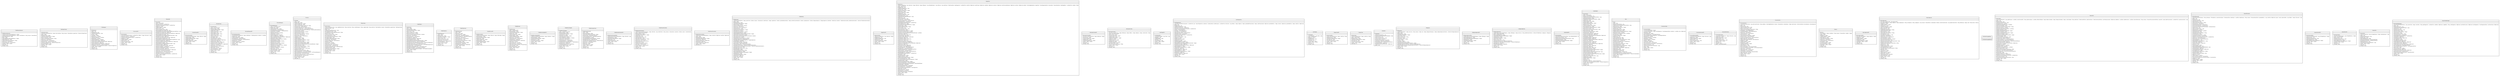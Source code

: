 #!/usr/local/bin/dot
#
# Class diagram 
# Generated by UMLGraph version R5_6 (http://www.umlgraph.org/)
#

digraph G {
	edge [fontname="arial",fontsize=10,labelfontname="arial",labelfontsize=10];
	node [fontname="arial",fontsize=10,shape=plaintext];
	nodesep=0.25;
	ranksep=0.5;
	// br.gov.to.sefaz.arr.persistence.entity.TipoRejeicaoArquivos
	c3257 [label=<<table title="br.gov.to.sefaz.arr.persistence.entity.TipoRejeicaoArquivos" border="0" cellborder="1" cellspacing="0" cellpadding="2" port="p" href="./TipoRejeicaoArquivos.html">
		<tr><td><table border="0" cellspacing="0" cellpadding="1">
<tr><td align="center" balign="center"> TipoRejeicaoArquivos </td></tr>
		</table></td></tr>
		<tr><td><table border="0" cellspacing="0" cellpadding="1">
<tr><td align="left" balign="left">  </td></tr>
		</table></td></tr>
		<tr><td><table border="0" cellspacing="0" cellpadding="1">
<tr><td align="left" balign="left"> + TipoRejeicaoArquivos() </td></tr>
<tr><td align="left" balign="left"> + TipoRejeicaoArquivos(idCodigoRejeicao : Integer) </td></tr>
<tr><td align="left" balign="left"> + TipoRejeicaoArquivos(idCodigoRejeicao : Integer, motivoRejeicao : String, situacao : SituacaoEnum) </td></tr>
<tr><td align="left" balign="left"> + getIdCodigoRejeicao() : Integer </td></tr>
<tr><td align="left" balign="left"> + getId() : Integer </td></tr>
<tr><td align="left" balign="left"> + setIdCodigoRejeicao(idCodigoRejeicao : Integer) </td></tr>
<tr><td align="left" balign="left"> + getMotivoRejeicao() : String </td></tr>
<tr><td align="left" balign="left"> + setMotivoRejeicao(motivoRejeicao : String) </td></tr>
<tr><td align="left" balign="left"> + getSituacao() : SituacaoEnum </td></tr>
<tr><td align="left" balign="left"> + setSituacao(situacao : SituacaoEnum) </td></tr>
<tr><td align="left" balign="left"> + equals(obj : Object) : boolean </td></tr>
<tr><td align="left" balign="left"> + hashCode() : int </td></tr>
<tr><td align="left" balign="left"> + toString() : String </td></tr>
		</table></td></tr>
		</table>>, URL="./TipoRejeicaoArquivos.html", fontname="arial", fontcolor="black", fontsize=10.0];
	// br.gov.to.sefaz.arr.persistence.entity.TipoGruposCnaes
	c3258 [label=<<table title="br.gov.to.sefaz.arr.persistence.entity.TipoGruposCnaes" border="0" cellborder="1" cellspacing="0" cellpadding="2" port="p" href="./TipoGruposCnaes.html">
		<tr><td><table border="0" cellspacing="0" cellpadding="1">
<tr><td align="center" balign="center"> TipoGruposCnaes </td></tr>
		</table></td></tr>
		<tr><td><table border="0" cellspacing="0" cellpadding="1">
<tr><td align="left" balign="left">  </td></tr>
		</table></td></tr>
		<tr><td><table border="0" cellspacing="0" cellpadding="1">
<tr><td align="left" balign="left"> + TipoGruposCnaes() </td></tr>
<tr><td align="left" balign="left"> + TipoGruposCnaes(idGrupoCnae : Integer, descricaoGrupo : String, situacao : SituacaoEnum, gruposCnae : Collection&lt;GruposCnae&gt;) </td></tr>
<tr><td align="left" balign="left"> + getId() : Integer </td></tr>
<tr><td align="left" balign="left"> + getIdGrupoCnae() : Integer </td></tr>
<tr><td align="left" balign="left"> + setIdGrupoCnae(idGrupoCnae : Integer) </td></tr>
<tr><td align="left" balign="left"> + getDescricaoGrupo() : String </td></tr>
<tr><td align="left" balign="left"> + setDescricaoGrupo(descricaoGrupo : String) </td></tr>
<tr><td align="left" balign="left"> + getSituacao() : SituacaoEnum </td></tr>
<tr><td align="left" balign="left"> + setSituacao(situacao : SituacaoEnum) </td></tr>
<tr><td align="left" balign="left"> + getGruposCnae() : Collection&lt;GruposCnae&gt; </td></tr>
<tr><td align="left" balign="left"> + setGruposCnae(gruposCnae : Collection&lt;GruposCnae&gt;) </td></tr>
<tr><td align="left" balign="left"> + getCompositeName() : String </td></tr>
<tr><td align="left" balign="left"> + equals(obj : Object) : boolean </td></tr>
<tr><td align="left" balign="left"> + hashCode() : int </td></tr>
<tr><td align="left" balign="left"> + toString() : String </td></tr>
		</table></td></tr>
		</table>>, URL="./TipoGruposCnaes.html", fontname="arial", fontcolor="black", fontsize=10.0];
	// br.gov.to.sefaz.arr.persistence.entity.RtcRepasse
	c3259 [label=<<table title="br.gov.to.sefaz.arr.persistence.entity.RtcRepasse" border="0" cellborder="1" cellspacing="0" cellpadding="2" port="p" href="./RtcRepasse.html">
		<tr><td><table border="0" cellspacing="0" cellpadding="1">
<tr><td align="center" balign="center"> RtcRepasse </td></tr>
		</table></td></tr>
		<tr><td><table border="0" cellspacing="0" cellpadding="1">
<tr><td align="left" balign="left">  </td></tr>
		</table></td></tr>
		<tr><td><table border="0" cellspacing="0" cellpadding="1">
<tr><td align="left" balign="left"> + RtcRepasse() </td></tr>
<tr><td align="left" balign="left"> + getId() : Long </td></tr>
<tr><td align="left" balign="left"> + getIdRepasse() : Long </td></tr>
<tr><td align="left" balign="left"> + setIdRepasse(idRepasse : Long) </td></tr>
<tr><td align="left" balign="left"> + getTipo() : Integer </td></tr>
<tr><td align="left" balign="left"> + setTipo(tipo : Integer) </td></tr>
<tr><td align="left" balign="left"> + getDataInicio() : LocalDate </td></tr>
<tr><td align="left" balign="left"> + setDataInicio(dataInicio : LocalDate) </td></tr>
<tr><td align="left" balign="left"> + getDataFinal() : LocalDate </td></tr>
<tr><td align="left" balign="left"> + setDataFinal(dataFinal : LocalDate) </td></tr>
<tr><td align="left" balign="left"> + getValorTotalArrecadado() : BigDecimal </td></tr>
<tr><td align="left" balign="left"> + setValorTotalArrecadado(valorTotalArrecadado : BigDecimal) </td></tr>
<tr><td align="left" balign="left"> + getValorTotalAjustes() : BigDecimal </td></tr>
<tr><td align="left" balign="left"> + setValorTotalAjustes(valorTotalAjustes : BigDecimal) </td></tr>
<tr><td align="left" balign="left"> + getPagosArrecCollection() : Collection&lt;PagosArrec&gt; </td></tr>
<tr><td align="left" balign="left"> + setPagosArrecCollection(pagosArrecCollection : Collection&lt;PagosArrec&gt;) </td></tr>
<tr><td align="left" balign="left"> + equals(o : Object) : boolean </td></tr>
<tr><td align="left" balign="left"> + hashCode() : int </td></tr>
<tr><td align="left" balign="left"> + toString() : String </td></tr>
		</table></td></tr>
		</table>>, URL="./RtcRepasse.html", fontname="arial", fontcolor="black", fontsize=10.0];
	// br.gov.to.sefaz.arr.persistence.entity.ResumoStrPK
	c3260 [label=<<table title="br.gov.to.sefaz.arr.persistence.entity.ResumoStrPK" border="0" cellborder="1" cellspacing="0" cellpadding="2" port="p" href="./ResumoStrPK.html">
		<tr><td><table border="0" cellspacing="0" cellpadding="1">
<tr><td align="center" balign="center"> ResumoStrPK </td></tr>
		</table></td></tr>
		<tr><td><table border="0" cellspacing="0" cellpadding="1">
<tr><td align="left" balign="left">  </td></tr>
		</table></td></tr>
		<tr><td><table border="0" cellspacing="0" cellpadding="1">
<tr><td align="left" balign="left"> + ResumoStrPK() </td></tr>
<tr><td align="left" balign="left"> + ResumoStrPK(dataArrecadacao : LocalDateTime, idBanco : Integer, idConvenio : Long) </td></tr>
<tr><td align="left" balign="left"> + getDataArrecadacao() : LocalDateTime </td></tr>
<tr><td align="left" balign="left"> + setDataArrecadacao(dataArrecadacao : LocalDateTime) </td></tr>
<tr><td align="left" balign="left"> + getIdBanco() : Integer </td></tr>
<tr><td align="left" balign="left"> + setIdBanco(idBanco : Integer) </td></tr>
<tr><td align="left" balign="left"> + getIdConvenio() : Long </td></tr>
<tr><td align="left" balign="left"> + setIdConvenio(idConvenio : Long) </td></tr>
<tr><td align="left" balign="left"> + equals(o : Object) : boolean </td></tr>
<tr><td align="left" balign="left"> + hashCode() : int </td></tr>
<tr><td align="left" balign="left"> + toString() : String </td></tr>
		</table></td></tr>
		</table>>, URL="./ResumoStrPK.html", fontname="arial", fontcolor="black", fontsize=10.0];
	// br.gov.to.sefaz.arr.persistence.entity.ResumoStr
	c3261 [label=<<table title="br.gov.to.sefaz.arr.persistence.entity.ResumoStr" border="0" cellborder="1" cellspacing="0" cellpadding="2" port="p" href="./ResumoStr.html">
		<tr><td><table border="0" cellspacing="0" cellpadding="1">
<tr><td align="center" balign="center"> ResumoStr </td></tr>
		</table></td></tr>
		<tr><td><table border="0" cellspacing="0" cellpadding="1">
<tr><td align="left" balign="left">  </td></tr>
		</table></td></tr>
		<tr><td><table border="0" cellspacing="0" cellpadding="1">
<tr><td align="left" balign="left"> + ResumoStr() </td></tr>
<tr><td align="left" balign="left"> + getId() : ResumoStrPK </td></tr>
<tr><td align="left" balign="left"> + getDataArrecadacao() : LocalDateTime </td></tr>
<tr><td align="left" balign="left"> + setDataArrecadacao(dataArrecadacao : LocalDateTime) </td></tr>
<tr><td align="left" balign="left"> + getIdBanco() : Integer </td></tr>
<tr><td align="left" balign="left"> + setIdBanco(idBanco : Integer) </td></tr>
<tr><td align="left" balign="left"> + getIdConvenio() : Long </td></tr>
<tr><td align="left" balign="left"> + setIdConvenio(idConvenio : Long) </td></tr>
<tr><td align="left" balign="left"> + getQuantidadeRecepcionadParcial() : Long </td></tr>
<tr><td align="left" balign="left"> + setQuantidadeRecepcionadParcial(quantidadeRecepcionadParcial : Long) </td></tr>
<tr><td align="left" balign="left"> + getValorRecepcionadoParcial() : BigDecimal </td></tr>
<tr><td align="left" balign="left"> + setValorRecepcionadoParcial(valorRecepcionadoParcial : BigDecimal) </td></tr>
<tr><td align="left" balign="left"> + getQuantidadeRecepcionada() : Long </td></tr>
<tr><td align="left" balign="left"> + setQuantidadeRecepcionada(quantidadeRecepcionada : Long) </td></tr>
<tr><td align="left" balign="left"> + getValorRecepcionado() : BigDecimal </td></tr>
<tr><td align="left" balign="left"> + setValorRecepcionado(valorRecepcionado : BigDecimal) </td></tr>
<tr><td align="left" balign="left"> + getQuantidadeArrecadadoParcial() : Long </td></tr>
<tr><td align="left" balign="left"> + setQuantidadeArrecadadoParcial(quantidadeArrecadadoParcial : Long) </td></tr>
<tr><td align="left" balign="left"> + getValorArrecadadoParcial() : BigDecimal </td></tr>
<tr><td align="left" balign="left"> + setValorArrecadadoParcial(valorArrecadadoParcial : BigDecimal) </td></tr>
<tr><td align="left" balign="left"> + getQuantidadeArrecadada() : Long </td></tr>
<tr><td align="left" balign="left"> + setQuantidadeArrecadada(quantidadeArrecadada : Long) </td></tr>
<tr><td align="left" balign="left"> + getValorArrecadado() : BigDecimal </td></tr>
<tr><td align="left" balign="left"> + setValorArrecadado(valorArrecadado : BigDecimal) </td></tr>
<tr><td align="left" balign="left"> + getDataConsolidado() : LocalDateTime </td></tr>
<tr><td align="left" balign="left"> + setDataConsolidado(dataConsolidado : LocalDateTime) </td></tr>
<tr><td align="left" balign="left"> + getValorLancamentoStr() : BigDecimal </td></tr>
<tr><td align="left" balign="left"> + setValorLancamentoStr(valorLancamentoStr : BigDecimal) </td></tr>
<tr><td align="left" balign="left"> + getSituacao() : SituacaoConciliacaoEnum </td></tr>
<tr><td align="left" balign="left"> + setSituacao(situacao : SituacaoConciliacaoEnum) </td></tr>
<tr><td align="left" balign="left"> + getDataProcessamento() : LocalDateTime </td></tr>
<tr><td align="left" balign="left"> + setDataProcessamento(dataProcessamento : LocalDateTime) </td></tr>
<tr><td align="left" balign="left"> + equals(o : Object) : boolean </td></tr>
<tr><td align="left" balign="left"> + hashCode() : int </td></tr>
<tr><td align="left" balign="left"> + toString() : String </td></tr>
		</table></td></tr>
		</table>>, URL="./ResumoStr.html", fontname="arial", fontcolor="black", fontsize=10.0];
	// br.gov.to.sefaz.arr.persistence.entity.ReceitasTaxasPK
	c3262 [label=<<table title="br.gov.to.sefaz.arr.persistence.entity.ReceitasTaxasPK" border="0" cellborder="1" cellspacing="0" cellpadding="2" port="p" href="./ReceitasTaxasPK.html">
		<tr><td><table border="0" cellspacing="0" cellpadding="1">
<tr><td align="center" balign="center"> ReceitasTaxasPK </td></tr>
		</table></td></tr>
		<tr><td><table border="0" cellspacing="0" cellpadding="1">
<tr><td align="left" balign="left">  </td></tr>
		</table></td></tr>
		<tr><td><table border="0" cellspacing="0" cellpadding="1">
<tr><td align="left" balign="left"> + ReceitasTaxasPK() </td></tr>
<tr><td align="left" balign="left"> + ReceitasTaxasPK(idSubcodigo : Integer, idReceita : Integer) </td></tr>
<tr><td align="left" balign="left"> + getIdSubcodigo() : Integer </td></tr>
<tr><td align="left" balign="left"> + setIdSubcodigo(idSubcodigo : Integer) </td></tr>
<tr><td align="left" balign="left"> + getIdReceita() : Integer </td></tr>
<tr><td align="left" balign="left"> + setIdReceita(idReceita : Integer) </td></tr>
<tr><td align="left" balign="left"> + equals(o : Object) : boolean </td></tr>
<tr><td align="left" balign="left"> + hashCode() : int </td></tr>
<tr><td align="left" balign="left"> + toString() : String </td></tr>
		</table></td></tr>
		</table>>, URL="./ReceitasTaxasPK.html", fontname="arial", fontcolor="black", fontsize=10.0];
	// br.gov.to.sefaz.arr.persistence.entity.ReceitasTaxas
	c3263 [label=<<table title="br.gov.to.sefaz.arr.persistence.entity.ReceitasTaxas" border="0" cellborder="1" cellspacing="0" cellpadding="2" port="p" href="./ReceitasTaxas.html">
		<tr><td><table border="0" cellspacing="0" cellpadding="1">
<tr><td align="center" balign="center"> ReceitasTaxas </td></tr>
		</table></td></tr>
		<tr><td><table border="0" cellspacing="0" cellpadding="1">
<tr><td align="left" balign="left">  </td></tr>
		</table></td></tr>
		<tr><td><table border="0" cellspacing="0" cellpadding="1">
<tr><td align="left" balign="left"> + ReceitasTaxas() </td></tr>
<tr><td align="left" balign="left"> + getId() : ReceitasTaxasPK </td></tr>
<tr><td align="left" balign="left"> + getIdSubcodigo() : Integer </td></tr>
<tr><td align="left" balign="left"> + setIdSubcodigo(idSubcodigo : Integer) </td></tr>
<tr><td align="left" balign="left"> + getIdReceita() : Integer </td></tr>
<tr><td align="left" balign="left"> + setIdReceita(idReceita : Integer) </td></tr>
<tr><td align="left" balign="left"> + getSubcodigo() : String </td></tr>
<tr><td align="left" balign="left"> + setSubcodigo(subcodigo : String) </td></tr>
<tr><td align="left" balign="left"> + getDescricao() : String </td></tr>
<tr><td align="left" balign="left"> + setDescricao(descricao : String) </td></tr>
<tr><td align="left" balign="left"> + getUnidade() : String </td></tr>
<tr><td align="left" balign="left"> + setUnidade(unidade : String) </td></tr>
<tr><td align="left" balign="left"> + getValorUnitario() : BigDecimal </td></tr>
<tr><td align="left" balign="left"> + setValorUnitario(valorUnitario : BigDecimal) </td></tr>
<tr><td align="left" balign="left"> + getValorLimite() : BigDecimal </td></tr>
<tr><td align="left" balign="left"> + setValorLimite(valorLimite : BigDecimal) </td></tr>
<tr><td align="left" balign="left"> + getValorAcrescimo() : BigDecimal </td></tr>
<tr><td align="left" balign="left"> + setValorAcrescimo(valorAcrescimo : BigDecimal) </td></tr>
<tr><td align="left" balign="left"> + getSituacao() : SituacaoEnum </td></tr>
<tr><td align="left" balign="left"> + setSituacao(situacao : SituacaoEnum) </td></tr>
<tr><td align="left" balign="left"> + getReceitas() : Receitas </td></tr>
<tr><td align="left" balign="left"> + setReceitas(receitas : Receitas) </td></tr>
<tr><td align="left" balign="left"> + getCompositeName() : String </td></tr>
<tr><td align="left" balign="left"> + equals(o : Object) : boolean </td></tr>
<tr><td align="left" balign="left"> + hashCode() : int </td></tr>
<tr><td align="left" balign="left"> + toString() : String </td></tr>
		</table></td></tr>
		</table>>, URL="./ReceitasTaxas.html", fontname="arial", fontcolor="black", fontsize=10.0];
	// br.gov.to.sefaz.arr.persistence.entity.ReceitasRepassePK
	c3264 [label=<<table title="br.gov.to.sefaz.arr.persistence.entity.ReceitasRepassePK" border="0" cellborder="1" cellspacing="0" cellpadding="2" port="p" href="./ReceitasRepassePK.html">
		<tr><td><table border="0" cellspacing="0" cellpadding="1">
<tr><td align="center" balign="center"> ReceitasRepassePK </td></tr>
		</table></td></tr>
		<tr><td><table border="0" cellspacing="0" cellpadding="1">
<tr><td align="left" balign="left">  </td></tr>
		</table></td></tr>
		<tr><td><table border="0" cellspacing="0" cellpadding="1">
<tr><td align="left" balign="left"> + ReceitasRepassePK() </td></tr>
<tr><td align="left" balign="left"> + ReceitasRepassePK(idReceita : Integer, tipoRepasse : TipoRepasseEnum, dataInicio : LocalDate) </td></tr>
<tr><td align="left" balign="left"> + getIdReceita() : Integer </td></tr>
<tr><td align="left" balign="left"> + setIdReceita(idReceita : Integer) </td></tr>
<tr><td align="left" balign="left"> + getTipoRepasse() : TipoRepasseEnum </td></tr>
<tr><td align="left" balign="left"> + setTipoRepasse(tipoRepasse : TipoRepasseEnum) </td></tr>
<tr><td align="left" balign="left"> + getDataInicio() : LocalDate </td></tr>
<tr><td align="left" balign="left"> + setDataInicio(dataInicio : LocalDate) </td></tr>
<tr><td align="left" balign="left"> + equals(o : Object) : boolean </td></tr>
<tr><td align="left" balign="left"> + hashCode() : int </td></tr>
<tr><td align="left" balign="left"> + toString() : String </td></tr>
		</table></td></tr>
		</table>>, URL="./ReceitasRepassePK.html", fontname="arial", fontcolor="black", fontsize=10.0];
	// br.gov.to.sefaz.arr.persistence.entity.ReceitasRepasse
	c3265 [label=<<table title="br.gov.to.sefaz.arr.persistence.entity.ReceitasRepasse" border="0" cellborder="1" cellspacing="0" cellpadding="2" port="p" href="./ReceitasRepasse.html">
		<tr><td><table border="0" cellspacing="0" cellpadding="1">
<tr><td align="center" balign="center"> ReceitasRepasse </td></tr>
		</table></td></tr>
		<tr><td><table border="0" cellspacing="0" cellpadding="1">
<tr><td align="left" balign="left">  </td></tr>
		</table></td></tr>
		<tr><td><table border="0" cellspacing="0" cellpadding="1">
<tr><td align="left" balign="left"> + ReceitasRepasse() </td></tr>
<tr><td align="left" balign="left"> + getId() : ReceitasRepassePK </td></tr>
<tr><td align="left" balign="left"> + getIdReceita() : Integer </td></tr>
<tr><td align="left" balign="left"> + setIdReceita(idReceita : Integer) </td></tr>
<tr><td align="left" balign="left"> + getTipoRepasse() : TipoRepasseEnum </td></tr>
<tr><td align="left" balign="left"> + setTipoRepasse(tipoRepasse : TipoRepasseEnum) </td></tr>
<tr><td align="left" balign="left"> + getDataInicio() : LocalDate </td></tr>
<tr><td align="left" balign="left"> + setDataInicio(dataInicio : LocalDate) </td></tr>
<tr><td align="left" balign="left"> + getDataFinal() : LocalDate </td></tr>
<tr><td align="left" balign="left"> + setDataFinal(dataFinal : LocalDate) </td></tr>
<tr><td align="left" balign="left"> + getPercentualRepasse() : BigDecimal </td></tr>
<tr><td align="left" balign="left"> + setPercentualRepasse(percentualRepasse : BigDecimal) </td></tr>
<tr><td align="left" balign="left"> + getRepartePrincipal() : Boolean </td></tr>
<tr><td align="left" balign="left"> + setRepartePrincipal(repartePrincipal : Boolean) </td></tr>
<tr><td align="left" balign="left"> + getReparteMulta() : Boolean </td></tr>
<tr><td align="left" balign="left"> + setReparteMulta(reparteMulta : Boolean) </td></tr>
<tr><td align="left" balign="left"> + getReparteJuros() : Boolean </td></tr>
<tr><td align="left" balign="left"> + setReparteJuros(reparteJuros : Boolean) </td></tr>
<tr><td align="left" balign="left"> + getReparteCorrecao() : Boolean </td></tr>
<tr><td align="left" balign="left"> + setReparteCorrecao(reparteCorrecao : Boolean) </td></tr>
<tr><td align="left" balign="left"> + getReparteTaxa() : Boolean </td></tr>
<tr><td align="left" balign="left"> + setReparteTaxa(reparteTaxa : Boolean) </td></tr>
<tr><td align="left" balign="left"> + getReceitas() : Receitas </td></tr>
<tr><td align="left" balign="left"> + setReceitas(receitas : Receitas) </td></tr>
<tr><td align="left" balign="left"> + getIncidenciaLabel() : String </td></tr>
<tr><td align="left" balign="left"> + equals(o : Object) : boolean </td></tr>
<tr><td align="left" balign="left"> + hashCode() : int </td></tr>
<tr><td align="left" balign="left"> + toString() : String </td></tr>
		</table></td></tr>
		</table>>, URL="./ReceitasRepasse.html", fontname="arial", fontcolor="black", fontsize=10.0];
	// br.gov.to.sefaz.arr.persistence.entity.Receitas
	c3266 [label=<<table title="br.gov.to.sefaz.arr.persistence.entity.Receitas" border="0" cellborder="1" cellspacing="0" cellpadding="2" port="p" href="./Receitas.html">
		<tr><td><table border="0" cellspacing="0" cellpadding="1">
<tr><td align="center" balign="center"> Receitas </td></tr>
		</table></td></tr>
		<tr><td><table border="0" cellspacing="0" cellpadding="1">
<tr><td align="left" balign="left">  </td></tr>
		</table></td></tr>
		<tr><td><table border="0" cellspacing="0" cellpadding="1">
<tr><td align="left" balign="left"> + Receitas() </td></tr>
<tr><td align="left" balign="left"> + getId() : Integer </td></tr>
<tr><td align="left" balign="left"> + getIdReceita() : Integer </td></tr>
<tr><td align="left" balign="left"> + setIdReceita(idReceita : Integer) </td></tr>
<tr><td align="left" balign="left"> + getDescricaoReceita() : String </td></tr>
<tr><td align="left" balign="left"> + setDescricaoReceita(descricaoReceita : String) </td></tr>
<tr><td align="left" balign="left"> + getTipoReceita() : TipoReceitaEnum </td></tr>
<tr><td align="left" balign="left"> + setTipoReceita(tipoReceita : TipoReceitaEnum) </td></tr>
<tr><td align="left" balign="left"> + getClassificacaoReceita() : ClassificacaoReceitaEnum </td></tr>
<tr><td align="left" balign="left"> + setClassificacaoReceita(classificacaoReceita : ClassificacaoReceitaEnum) </td></tr>
<tr><td align="left" balign="left"> + getImprimeDare() : Boolean </td></tr>
<tr><td align="left" balign="left"> + setImprimeDare(imprimeDare : Boolean) </td></tr>
<tr><td align="left" balign="left"> + getPermiteTaxas() : Boolean </td></tr>
<tr><td align="left" balign="left"> + setPermiteTaxas(permiteTaxas : Boolean) </td></tr>
<tr><td align="left" balign="left"> + getSituacao() : SituacaoEnum </td></tr>
<tr><td align="left" balign="left"> + setSituacao(situacao : SituacaoEnum) </td></tr>
<tr><td align="left" balign="left"> + getIdBarra() : Integer </td></tr>
<tr><td align="left" balign="left"> + setIdBarra(idBarra : Integer) </td></tr>
<tr><td align="left" balign="left"> + getIdReceitaMulta() : Integer </td></tr>
<tr><td align="left" balign="left"> + setIdReceitaMulta(idReceitaMulta : Integer) </td></tr>
<tr><td align="left" balign="left"> + getIdReceitaJuros() : Integer </td></tr>
<tr><td align="left" balign="left"> + setIdReceitaJuros(idReceitaJuros : Integer) </td></tr>
<tr><td align="left" balign="left"> + getIdReceitaCorrecaoMonetaria() : Integer </td></tr>
<tr><td align="left" balign="left"> + setIdReceitaCorrecaoMonetaria(idReceitaCorrecaoMonetaria : Integer) </td></tr>
<tr><td align="left" balign="left"> + getIdReceitaTaxas() : Integer </td></tr>
<tr><td align="left" balign="left"> + setIdReceitaTaxas(idReceitaTaxas : Integer) </td></tr>
<tr><td align="left" balign="left"> + getPlanoContas() : PlanoContas </td></tr>
<tr><td align="left" balign="left"> + setPlanoContas(planoContas : PlanoContas) </td></tr>
<tr><td align="left" balign="left"> + getIdPlanoContas() : Long </td></tr>
<tr><td align="left" balign="left"> + setIdPlanoContas(idPlanoContas : Long) </td></tr>
<tr><td align="left" balign="left"> + getReceitasRepasse() : List&lt;ReceitasRepasse&gt; </td></tr>
<tr><td align="left" balign="left"> + setReceitasRepasse(receitasRepasseCollection : List&lt;ReceitasRepasse&gt;) </td></tr>
<tr><td align="left" balign="left"> + getReceitasTaxas() : List&lt;ReceitasTaxas&gt; </td></tr>
<tr><td align="left" balign="left"> + setReceitasTaxas(receitasTaxas : List&lt;ReceitasTaxas&gt;) </td></tr>
<tr><td align="left" balign="left"> + addTaxa(receitasTaxas : ReceitasTaxas) </td></tr>
<tr><td align="left" balign="left"> + getCompositeName() : String </td></tr>
<tr><td align="left" balign="left"> + equals(o : Object) : boolean </td></tr>
<tr><td align="left" balign="left"> + hashCode() : int </td></tr>
		</table></td></tr>
		</table>>, URL="./Receitas.html", fontname="arial", fontcolor="black", fontsize=10.0];
	// br.gov.to.sefaz.arr.persistence.entity.PlanoContas
	c3267 [label=<<table title="br.gov.to.sefaz.arr.persistence.entity.PlanoContas" border="0" cellborder="1" cellspacing="0" cellpadding="2" port="p" href="./PlanoContas.html">
		<tr><td><table border="0" cellspacing="0" cellpadding="1">
<tr><td align="center" balign="center"> PlanoContas </td></tr>
		</table></td></tr>
		<tr><td><table border="0" cellspacing="0" cellpadding="1">
<tr><td align="left" balign="left">  </td></tr>
		</table></td></tr>
		<tr><td><table border="0" cellspacing="0" cellpadding="1">
<tr><td align="left" balign="left"> + PlanoContas() </td></tr>
<tr><td align="left" balign="left"> + PlanoContas(idPlanocontas : Long, codigoPlanoContas : String, nomeConta : String, contaHierarquica : String, codigoContabil : String, tipoConta : TipoContaEnum, situacao : SituacaoEnum, gruposCnaes : TipoGruposCnaes) </td></tr>
<tr><td align="left" balign="left"> + getIdPlanocontas() : Long </td></tr>
<tr><td align="left" balign="left"> + getId() : Long </td></tr>
<tr><td align="left" balign="left"> + setIdPlanocontas(idPlanocontas : Long) </td></tr>
<tr><td align="left" balign="left"> + getCodigoPlanoContas() : String </td></tr>
<tr><td align="left" balign="left"> + setCodigoPlanoContas(codigoPlanoContas : String) </td></tr>
<tr><td align="left" balign="left"> + getNomeConta() : String </td></tr>
<tr><td align="left" balign="left"> + setNomeConta(nomeConta : String) </td></tr>
<tr><td align="left" balign="left"> + getContaHierarquica() : String </td></tr>
<tr><td align="left" balign="left"> + setContaHierarquica(contaHierarquica : String) </td></tr>
<tr><td align="left" balign="left"> + getCodigoContabil() : String </td></tr>
<tr><td align="left" balign="left"> + setCodigoContabil(codigoContabil : String) </td></tr>
<tr><td align="left" balign="left"> + getTipoConta() : TipoContaEnum </td></tr>
<tr><td align="left" balign="left"> + setTipoConta(tipoConta : TipoContaEnum) </td></tr>
<tr><td align="left" balign="left"> + getRateio() : Boolean </td></tr>
<tr><td align="left" balign="left"> + setRateio(rateio : Boolean) </td></tr>
<tr><td align="left" balign="left"> + getSituacao() : SituacaoEnum </td></tr>
<tr><td align="left" balign="left"> + setSituacao(situacao : SituacaoEnum) </td></tr>
<tr><td align="left" balign="left"> + getGruposCnaes() : TipoGruposCnaes </td></tr>
<tr><td align="left" balign="left"> + setGruposCnaes(gruposCnaes : TipoGruposCnaes) </td></tr>
<tr><td align="left" balign="left"> + getIdGruposCnaes() : Integer </td></tr>
<tr><td align="left" balign="left"> + setIdGruposCnaes(idGrupoCnae : Integer) </td></tr>
<tr><td align="left" balign="left"> + getCompositeName() : String </td></tr>
<tr><td align="left" balign="left"> + equals(obj : Object) : boolean </td></tr>
<tr><td align="left" balign="left"> + hashCode() : int </td></tr>
<tr><td align="left" balign="left"> + toString() : String </td></tr>
		</table></td></tr>
		</table>>, URL="./PlanoContas.html", fontname="arial", fontcolor="black", fontsize=10.0];
	// br.gov.to.sefaz.arr.persistence.entity.PedidoTipos
	c3268 [label=<<table title="br.gov.to.sefaz.arr.persistence.entity.PedidoTipos" border="0" cellborder="1" cellspacing="0" cellpadding="2" port="p" href="./PedidoTipos.html">
		<tr><td><table border="0" cellspacing="0" cellpadding="1">
<tr><td align="center" balign="center"> PedidoTipos </td></tr>
		</table></td></tr>
		<tr><td><table border="0" cellspacing="0" cellpadding="1">
<tr><td align="left" balign="left">  </td></tr>
		</table></td></tr>
		<tr><td><table border="0" cellspacing="0" cellpadding="1">
<tr><td align="left" balign="left"> + PedidoTipos() </td></tr>
<tr><td align="left" balign="left"> + getId() : Integer </td></tr>
<tr><td align="left" balign="left"> + getIdTipoPedido() : Integer </td></tr>
<tr><td align="left" balign="left"> + setIdTipoPedido(idTipoPedido : Integer) </td></tr>
<tr><td align="left" balign="left"> + getDescricao() : String </td></tr>
<tr><td align="left" balign="left"> + setDescricao(descricao : String) </td></tr>
<tr><td align="left" balign="left"> + getParecerAutomatico() : Boolean </td></tr>
<tr><td align="left" balign="left"> + setParecerAutomatico(parecerAutomatico : Boolean) </td></tr>
<tr><td align="left" balign="left"> + getSituacao() : SituacaoEnum </td></tr>
<tr><td align="left" balign="left"> + setSituacao(situacao : SituacaoEnum) </td></tr>
<tr><td align="left" balign="left"> + getValorMinimo() : BigDecimal </td></tr>
<tr><td align="left" balign="left"> + setValorMinimo(valorMinimo : BigDecimal) </td></tr>
<tr><td align="left" balign="left"> + getQuantidadeDiasAnalise() : Integer </td></tr>
<tr><td align="left" balign="left"> + setQuantidadeDiasAnalise(quantidadeDiasAnalise : Integer) </td></tr>
<tr><td align="left" balign="left"> + getPedidoAreasCollection() : Collection&lt;PedidoAreas&gt; </td></tr>
<tr><td align="left" balign="left"> + setPedidoAreasCollection(pedidoAreasCollection : Collection&lt;PedidoAreas&gt;) </td></tr>
<tr><td align="left" balign="left"> + getPedidoCamposAcoes() : List&lt;PedidoCamposAcoes&gt; </td></tr>
<tr><td align="left" balign="left"> + setPedidoCamposAcoes(pedidoCamposAcoes : List&lt;PedidoCamposAcoes&gt;) </td></tr>
<tr><td align="left" balign="left"> + getPedidoReceitas() : List&lt;PedidoReceita&gt; </td></tr>
<tr><td align="left" balign="left"> + setPedidoReceitas(pedidoReceitas : List&lt;PedidoReceita&gt;) </td></tr>
<tr><td align="left" balign="left"> + getPedidoDocsExigidos() : List&lt;PedidoDocsExigidos&gt; </td></tr>
<tr><td align="left" balign="left"> + setPedidoDocsExigidos(pedidoDocsExigidos : List&lt;PedidoDocsExigidos&gt;) </td></tr>
<tr><td align="left" balign="left"> + equals(o : Object) : boolean </td></tr>
<tr><td align="left" balign="left"> + hashCode() : int </td></tr>
<tr><td align="left" balign="left"> + toString() : String </td></tr>
		</table></td></tr>
		</table>>, URL="./PedidoTipos.html", fontname="arial", fontcolor="black", fontsize=10.0];
	// br.gov.to.sefaz.arr.persistence.entity.PedidoTipoDocs
	c3269 [label=<<table title="br.gov.to.sefaz.arr.persistence.entity.PedidoTipoDocs" border="0" cellborder="1" cellspacing="0" cellpadding="2" port="p" href="./PedidoTipoDocs.html">
		<tr><td><table border="0" cellspacing="0" cellpadding="1">
<tr><td align="center" balign="center"> PedidoTipoDocs </td></tr>
		</table></td></tr>
		<tr><td><table border="0" cellspacing="0" cellpadding="1">
<tr><td align="left" balign="left">  </td></tr>
		</table></td></tr>
		<tr><td><table border="0" cellspacing="0" cellpadding="1">
<tr><td align="left" balign="left"> + PedidoTipoDocs() </td></tr>
<tr><td align="left" balign="left"> + getId() : Integer </td></tr>
<tr><td align="left" balign="left"> + getIdTipoDocs() : Integer </td></tr>
<tr><td align="left" balign="left"> + setIdTipoDocs(idTipoDocs : Integer) </td></tr>
<tr><td align="left" balign="left"> + getDescricao() : String </td></tr>
<tr><td align="left" balign="left"> + setDescricao(descricao : String) </td></tr>
<tr><td align="left" balign="left"> + getSituacao() : SituacaoEnum </td></tr>
<tr><td align="left" balign="left"> + setSituacao(situacao : SituacaoEnum) </td></tr>
<tr><td align="left" balign="left"> + getCompositeName() : String </td></tr>
<tr><td align="left" balign="left"> + equals(o : Object) : boolean </td></tr>
<tr><td align="left" balign="left"> + hashCode() : int </td></tr>
<tr><td align="left" balign="left"> + toString() : String </td></tr>
		</table></td></tr>
		</table>>, URL="./PedidoTipoDocs.html", fontname="arial", fontcolor="black", fontsize=10.0];
	// br.gov.to.sefaz.arr.persistence.entity.PedidoTipoAcoes
	c3270 [label=<<table title="br.gov.to.sefaz.arr.persistence.entity.PedidoTipoAcoes" border="0" cellborder="1" cellspacing="0" cellpadding="2" port="p" href="./PedidoTipoAcoes.html">
		<tr><td><table border="0" cellspacing="0" cellpadding="1">
<tr><td align="center" balign="center"> PedidoTipoAcoes </td></tr>
		</table></td></tr>
		<tr><td><table border="0" cellspacing="0" cellpadding="1">
<tr><td align="left" balign="left">  </td></tr>
		</table></td></tr>
		<tr><td><table border="0" cellspacing="0" cellpadding="1">
<tr><td align="left" balign="left"> + PedidoTipoAcoes() </td></tr>
<tr><td align="left" balign="left"> + getId() : Integer </td></tr>
<tr><td align="left" balign="left"> + getIdAcoes() : Integer </td></tr>
<tr><td align="left" balign="left"> + setIdAcoes(idAcoes : Integer) </td></tr>
<tr><td align="left" balign="left"> + getTipoAcao() : TipoPedidoAcoesEnum </td></tr>
<tr><td align="left" balign="left"> + setTipoAcao(tipoAcao : TipoPedidoAcoesEnum) </td></tr>
<tr><td align="left" balign="left"> + getSituacao() : SituacaoEnum </td></tr>
<tr><td align="left" balign="left"> + setSituacao(situacao : SituacaoEnum) </td></tr>
<tr><td align="left" balign="left"> + getUsuarioInsercao() : String </td></tr>
<tr><td align="left" balign="left"> + setUsuarioInsercao(usuarioInsercao : String) </td></tr>
<tr><td align="left" balign="left"> + getIdTipoPedido() : Integer </td></tr>
<tr><td align="left" balign="left"> + setIdTipoPedido(idTipoPedido : Integer) </td></tr>
<tr><td align="left" balign="left"> + getPedidoTipos() : PedidoTipos </td></tr>
<tr><td align="left" balign="left"> + setPedidoTipos(pedidoTipos : PedidoTipos) </td></tr>
<tr><td align="left" balign="left"> + equals(o : Object) : boolean </td></tr>
<tr><td align="left" balign="left"> + hashCode() : int </td></tr>
<tr><td align="left" balign="left"> + toString() : String </td></tr>
		</table></td></tr>
		</table>>, URL="./PedidoTipoAcoes.html", fontname="arial", fontcolor="black", fontsize=10.0];
	// br.gov.to.sefaz.arr.persistence.entity.PedidoReceitaPK
	c3271 [label=<<table title="br.gov.to.sefaz.arr.persistence.entity.PedidoReceitaPK" border="0" cellborder="1" cellspacing="0" cellpadding="2" port="p" href="./PedidoReceitaPK.html">
		<tr><td><table border="0" cellspacing="0" cellpadding="1">
<tr><td align="center" balign="center"> PedidoReceitaPK </td></tr>
		</table></td></tr>
		<tr><td><table border="0" cellspacing="0" cellpadding="1">
<tr><td align="left" balign="left">  </td></tr>
		</table></td></tr>
		<tr><td><table border="0" cellspacing="0" cellpadding="1">
<tr><td align="left" balign="left"> + PedidoReceitaPK() </td></tr>
<tr><td align="left" balign="left"> + PedidoReceitaPK(idTipoPedido : Integer, idReceita : Integer, idSubcodigo : Integer) </td></tr>
<tr><td align="left" balign="left"> + getIdTipoPedido() : Integer </td></tr>
<tr><td align="left" balign="left"> + setIdTipoPedido(idTipoPedido : Integer) </td></tr>
<tr><td align="left" balign="left"> + getIdReceita() : Integer </td></tr>
<tr><td align="left" balign="left"> + setIdReceita(idReceita : Integer) </td></tr>
<tr><td align="left" balign="left"> + getIdSubcodigo() : Integer </td></tr>
<tr><td align="left" balign="left"> + setIdSubcodigo(idSubcodigo : Integer) </td></tr>
<tr><td align="left" balign="left"> + equals(o : Object) : boolean </td></tr>
<tr><td align="left" balign="left"> + hashCode() : int </td></tr>
<tr><td align="left" balign="left"> + toString() : String </td></tr>
		</table></td></tr>
		</table>>, URL="./PedidoReceitaPK.html", fontname="arial", fontcolor="black", fontsize=10.0];
	// br.gov.to.sefaz.arr.persistence.entity.PedidoReceita
	c3272 [label=<<table title="br.gov.to.sefaz.arr.persistence.entity.PedidoReceita" border="0" cellborder="1" cellspacing="0" cellpadding="2" port="p" href="./PedidoReceita.html">
		<tr><td><table border="0" cellspacing="0" cellpadding="1">
<tr><td align="center" balign="center"> PedidoReceita </td></tr>
		</table></td></tr>
		<tr><td><table border="0" cellspacing="0" cellpadding="1">
<tr><td align="left" balign="left">  </td></tr>
		</table></td></tr>
		<tr><td><table border="0" cellspacing="0" cellpadding="1">
<tr><td align="left" balign="left"> + PedidoReceita() </td></tr>
<tr><td align="left" balign="left"> + getId() : PedidoReceitaPK </td></tr>
<tr><td align="left" balign="left"> + getIdTipoPedido() : Integer </td></tr>
<tr><td align="left" balign="left"> + setIdTipoPedido(idTipoPedido : Integer) </td></tr>
<tr><td align="left" balign="left"> + getIdReceita() : Integer </td></tr>
<tr><td align="left" balign="left"> + setIdReceita(idReceita : Integer) </td></tr>
<tr><td align="left" balign="left"> + getIdSubcodigo() : Integer </td></tr>
<tr><td align="left" balign="left"> + setIdSubcodigo(idSubcodigo : Integer) </td></tr>
<tr><td align="left" balign="left"> + getSituacao() : SituacaoEnum </td></tr>
<tr><td align="left" balign="left"> + setSituacao(situacao : SituacaoEnum) </td></tr>
<tr><td align="left" balign="left"> + getPedidoTipos() : PedidoTipos </td></tr>
<tr><td align="left" balign="left"> + setPedidoTipos(taPedidoTipos : PedidoTipos) </td></tr>
<tr><td align="left" balign="left"> + getReceitas() : Receitas </td></tr>
<tr><td align="left" balign="left"> + setReceitas(receitas : Receitas) </td></tr>
<tr><td align="left" balign="left"> + getReceitasTaxas() : ReceitasTaxas </td></tr>
<tr><td align="left" balign="left"> + setReceitasTaxas(receitasTaxas : ReceitasTaxas) </td></tr>
<tr><td align="left" balign="left"> + getReceitaLabel() : String </td></tr>
<tr><td align="left" balign="left"> + getReceitaTaxaLabel() : String </td></tr>
<tr><td align="left" balign="left"> + equals(o : Object) : boolean </td></tr>
<tr><td align="left" balign="left"> + hashCode() : int </td></tr>
<tr><td align="left" balign="left"> + toString() : String </td></tr>
		</table></td></tr>
		</table>>, URL="./PedidoReceita.html", fontname="arial", fontcolor="black", fontsize=10.0];
	// br.gov.to.sefaz.arr.persistence.entity.PedidoDocsExigidosPK
	c3273 [label=<<table title="br.gov.to.sefaz.arr.persistence.entity.PedidoDocsExigidosPK" border="0" cellborder="1" cellspacing="0" cellpadding="2" port="p" href="./PedidoDocsExigidosPK.html">
		<tr><td><table border="0" cellspacing="0" cellpadding="1">
<tr><td align="center" balign="center"> PedidoDocsExigidosPK </td></tr>
		</table></td></tr>
		<tr><td><table border="0" cellspacing="0" cellpadding="1">
<tr><td align="left" balign="left">  </td></tr>
		</table></td></tr>
		<tr><td><table border="0" cellspacing="0" cellpadding="1">
<tr><td align="left" balign="left"> + PedidoDocsExigidosPK() </td></tr>
<tr><td align="left" balign="left"> + PedidoDocsExigidosPK(idTipoPedido : Integer, idTipoDocs : Integer) </td></tr>
<tr><td align="left" balign="left"> + getIdTipoPedido() : Integer </td></tr>
<tr><td align="left" balign="left"> + setIdTipoPedido(idTipoPedido : Integer) </td></tr>
<tr><td align="left" balign="left"> + getIdTipoDocs() : Integer </td></tr>
<tr><td align="left" balign="left"> + setIdTipoDocs(idTipoDocs : Integer) </td></tr>
<tr><td align="left" balign="left"> + equals(o : Object) : boolean </td></tr>
<tr><td align="left" balign="left"> + hashCode() : int </td></tr>
<tr><td align="left" balign="left"> + toString() : String </td></tr>
		</table></td></tr>
		</table>>, URL="./PedidoDocsExigidosPK.html", fontname="arial", fontcolor="black", fontsize=10.0];
	// br.gov.to.sefaz.arr.persistence.entity.PedidoDocsExigidos
	c3274 [label=<<table title="br.gov.to.sefaz.arr.persistence.entity.PedidoDocsExigidos" border="0" cellborder="1" cellspacing="0" cellpadding="2" port="p" href="./PedidoDocsExigidos.html">
		<tr><td><table border="0" cellspacing="0" cellpadding="1">
<tr><td align="center" balign="center"> PedidoDocsExigidos </td></tr>
		</table></td></tr>
		<tr><td><table border="0" cellspacing="0" cellpadding="1">
<tr><td align="left" balign="left">  </td></tr>
		</table></td></tr>
		<tr><td><table border="0" cellspacing="0" cellpadding="1">
<tr><td align="left" balign="left"> + PedidoDocsExigidos() </td></tr>
<tr><td align="left" balign="left"> + getId() : PedidoDocsExigidosPK </td></tr>
<tr><td align="left" balign="left"> + getIdTipoPedido() : Integer </td></tr>
<tr><td align="left" balign="left"> + setIdTipoPedido(idTipoPedido : Integer) </td></tr>
<tr><td align="left" balign="left"> + getIdTipoDocs() : Integer </td></tr>
<tr><td align="left" balign="left"> + setIdTipoDocs(idTipoDocs : Integer) </td></tr>
<tr><td align="left" balign="left"> + getDocObrigatorio() : Boolean </td></tr>
<tr><td align="left" balign="left"> + setDocObrigatorio(docObrigatorio : Boolean) </td></tr>
<tr><td align="left" balign="left"> + getSituacao() : SituacaoEnum </td></tr>
<tr><td align="left" balign="left"> + setSituacao(situacao : SituacaoEnum) </td></tr>
<tr><td align="left" balign="left"> + getPedidoTipoDocs() : PedidoTipoDocs </td></tr>
<tr><td align="left" balign="left"> + setPedidoTipoDocs(pedidoTipoDocs : PedidoTipoDocs) </td></tr>
<tr><td align="left" balign="left"> + getPedidoTipos() : PedidoTipos </td></tr>
<tr><td align="left" balign="left"> + setPedidoTipos(pedidoTipos : PedidoTipos) </td></tr>
<tr><td align="left" balign="left"> + getTipoPedidoDescricao() : String </td></tr>
<tr><td align="left" balign="left"> + equals(o : Object) : boolean </td></tr>
<tr><td align="left" balign="left"> + hashCode() : int </td></tr>
<tr><td align="left" balign="left"> + toString() : String </td></tr>
		</table></td></tr>
		</table>>, URL="./PedidoDocsExigidos.html", fontname="arial", fontcolor="black", fontsize=10.0];
	// br.gov.to.sefaz.arr.persistence.entity.PedidoCamposAcoes
	c3275 [label=<<table title="br.gov.to.sefaz.arr.persistence.entity.PedidoCamposAcoes" border="0" cellborder="1" cellspacing="0" cellpadding="2" port="p" href="./PedidoCamposAcoes.html">
		<tr><td><table border="0" cellspacing="0" cellpadding="1">
<tr><td align="center" balign="center"> PedidoCamposAcoes </td></tr>
		</table></td></tr>
		<tr><td><table border="0" cellspacing="0" cellpadding="1">
<tr><td align="left" balign="left">  </td></tr>
		</table></td></tr>
		<tr><td><table border="0" cellspacing="0" cellpadding="1">
<tr><td align="left" balign="left"> + PedidoCamposAcoes() </td></tr>
<tr><td align="left" balign="left"> + getId() : Integer </td></tr>
<tr><td align="left" balign="left"> + getIdCampoPedido() : Integer </td></tr>
<tr><td align="left" balign="left"> + setIdCampoPedido(idCampoPedido : Integer) </td></tr>
<tr><td align="left" balign="left"> + getTipoCampo() : TipoPedidoCampoEnum </td></tr>
<tr><td align="left" balign="left"> + setTipoCampo(tipoCampo : TipoPedidoCampoEnum) </td></tr>
<tr><td align="left" balign="left"> + getCampoObrigatorio() : Boolean </td></tr>
<tr><td align="left" balign="left"> + setCampoObrigatorio(campoObrigatorio : Boolean) </td></tr>
<tr><td align="left" balign="left"> + getPedidoTipoAcoes() : PedidoTipoAcoes </td></tr>
<tr><td align="left" balign="left"> + setPedidoTipoAcoes(pedidoTipoAcoes : PedidoTipoAcoes) </td></tr>
<tr><td align="left" balign="left"> + getTipoAcao() : TipoPedidoAcoesEnum </td></tr>
<tr><td align="left" balign="left"> + getSituacao() : SituacaoEnum </td></tr>
<tr><td align="left" balign="left"> + getIdAcoes() : Integer </td></tr>
<tr><td align="left" balign="left"> + setIdAcoes(idAcoes : Integer) </td></tr>
<tr><td align="left" balign="left"> + equals(o : Object) : boolean </td></tr>
<tr><td align="left" balign="left"> + hashCode() : int </td></tr>
<tr><td align="left" balign="left"> + toString() : String </td></tr>
		</table></td></tr>
		</table>>, URL="./PedidoCamposAcoes.html", fontname="arial", fontcolor="black", fontsize=10.0];
	// br.gov.to.sefaz.arr.persistence.entity.PedidoAreasServidoresPK
	c3276 [label=<<table title="br.gov.to.sefaz.arr.persistence.entity.PedidoAreasServidoresPK" border="0" cellborder="1" cellspacing="0" cellpadding="2" port="p" href="./PedidoAreasServidoresPK.html">
		<tr><td><table border="0" cellspacing="0" cellpadding="1">
<tr><td align="center" balign="center"> PedidoAreasServidoresPK </td></tr>
		</table></td></tr>
		<tr><td><table border="0" cellspacing="0" cellpadding="1">
<tr><td align="left" balign="left">  </td></tr>
		</table></td></tr>
		<tr><td><table border="0" cellspacing="0" cellpadding="1">
<tr><td align="left" balign="left"> + PedidoAreasServidoresPK() </td></tr>
<tr><td align="left" balign="left"> + PedidoAreasServidoresPK(idPedidoArea : Integer, idServidor : Long) </td></tr>
<tr><td align="left" balign="left"> + getIdPedidoArea() : Integer </td></tr>
<tr><td align="left" balign="left"> + setIdPedidoArea(idPedidoArea : Integer) </td></tr>
<tr><td align="left" balign="left"> + getIdServidor() : Long </td></tr>
<tr><td align="left" balign="left"> + setIdServidor(idServidor : Long) </td></tr>
<tr><td align="left" balign="left"> + equals(o : Object) : boolean </td></tr>
<tr><td align="left" balign="left"> + hashCode() : int </td></tr>
<tr><td align="left" balign="left"> + toString() : String </td></tr>
		</table></td></tr>
		</table>>, URL="./PedidoAreasServidoresPK.html", fontname="arial", fontcolor="black", fontsize=10.0];
	// br.gov.to.sefaz.arr.persistence.entity.PedidoAreasServidores
	c3277 [label=<<table title="br.gov.to.sefaz.arr.persistence.entity.PedidoAreasServidores" border="0" cellborder="1" cellspacing="0" cellpadding="2" port="p" href="./PedidoAreasServidores.html">
		<tr><td><table border="0" cellspacing="0" cellpadding="1">
<tr><td align="center" balign="center"> PedidoAreasServidores </td></tr>
		</table></td></tr>
		<tr><td><table border="0" cellspacing="0" cellpadding="1">
<tr><td align="left" balign="left">  </td></tr>
		</table></td></tr>
		<tr><td><table border="0" cellspacing="0" cellpadding="1">
<tr><td align="left" balign="left"> + PedidoAreasServidores() </td></tr>
<tr><td align="left" balign="left"> + PedidoAreasServidores(idPedidoArea : Integer, idServidor : Long, emailServidor : String, situacao : SituacaoEnum, supervisor : Boolean, usuario : UsuarioSistema) </td></tr>
<tr><td align="left" balign="left"> + getId() : PedidoAreasServidoresPK </td></tr>
<tr><td align="left" balign="left"> + getIdPedidoArea() : Integer </td></tr>
<tr><td align="left" balign="left"> + setIdPedidoArea(idPedidoArea : Integer) </td></tr>
<tr><td align="left" balign="left"> + getIdServidor() : Long </td></tr>
<tr><td align="left" balign="left"> + setIdServidor(idServidor : Long) </td></tr>
<tr><td align="left" balign="left"> + getEmailServidor() : String </td></tr>
<tr><td align="left" balign="left"> + setEmailServidor(emailServidor : String) </td></tr>
<tr><td align="left" balign="left"> + getSituacao() : SituacaoEnum </td></tr>
<tr><td align="left" balign="left"> + setSituacao(situacao : SituacaoEnum) </td></tr>
<tr><td align="left" balign="left"> + getSupervisor() : Boolean </td></tr>
<tr><td align="left" balign="left"> + setSupervisor(supervisor : Boolean) </td></tr>
<tr><td align="left" balign="left"> + getUsuario() : UsuarioSistema </td></tr>
<tr><td align="left" balign="left"> + setUsuario(usuario : UsuarioSistema) </td></tr>
<tr><td align="left" balign="left"> + equals(o : Object) : boolean </td></tr>
<tr><td align="left" balign="left"> + hashCode() : int </td></tr>
<tr><td align="left" balign="left"> + toString() : String </td></tr>
		</table></td></tr>
		</table>>, URL="./PedidoAreasServidores.html", fontname="arial", fontcolor="black", fontsize=10.0];
	// br.gov.to.sefaz.arr.persistence.entity.PedidoAreasFaixaValor
	c3278 [label=<<table title="br.gov.to.sefaz.arr.persistence.entity.PedidoAreasFaixaValor" border="0" cellborder="1" cellspacing="0" cellpadding="2" port="p" href="./PedidoAreasFaixaValor.html">
		<tr><td><table border="0" cellspacing="0" cellpadding="1">
<tr><td align="center" balign="center"> PedidoAreasFaixaValor </td></tr>
		</table></td></tr>
		<tr><td><table border="0" cellspacing="0" cellpadding="1">
<tr><td align="left" balign="left">  </td></tr>
		</table></td></tr>
		<tr><td><table border="0" cellspacing="0" cellpadding="1">
<tr><td align="left" balign="left"> + PedidoAreasFaixaValor() </td></tr>
<tr><td align="left" balign="left"> + PedidoAreasFaixaValor(idPedidoArea : Integer, valorInicial : BigDecimal, valorFinal : BigDecimal) </td></tr>
<tr><td align="left" balign="left"> + getId() : Integer </td></tr>
<tr><td align="left" balign="left"> + getIdPedidoArea() : Integer </td></tr>
<tr><td align="left" balign="left"> + setIdPedidoArea(idPedidoArea : Integer) </td></tr>
<tr><td align="left" balign="left"> + getValorInicial() : BigDecimal </td></tr>
<tr><td align="left" balign="left"> + setValorInicial(valorInicial : BigDecimal) </td></tr>
<tr><td align="left" balign="left"> + getValorFinal() : BigDecimal </td></tr>
<tr><td align="left" balign="left"> + setValorFinal(valorFinal : BigDecimal) </td></tr>
<tr><td align="left" balign="left"> + equals(o : Object) : boolean </td></tr>
<tr><td align="left" balign="left"> + hashCode() : int </td></tr>
		</table></td></tr>
		</table>>, URL="./PedidoAreasFaixaValor.html", fontname="arial", fontcolor="black", fontsize=10.0];
	// br.gov.to.sefaz.arr.persistence.entity.PedidoAreas
	c3279 [label=<<table title="br.gov.to.sefaz.arr.persistence.entity.PedidoAreas" border="0" cellborder="1" cellspacing="0" cellpadding="2" port="p" href="./PedidoAreas.html">
		<tr><td><table border="0" cellspacing="0" cellpadding="1">
<tr><td align="center" balign="center"> PedidoAreas </td></tr>
		</table></td></tr>
		<tr><td><table border="0" cellspacing="0" cellpadding="1">
<tr><td align="left" balign="left">  </td></tr>
		</table></td></tr>
		<tr><td><table border="0" cellspacing="0" cellpadding="1">
<tr><td align="left" balign="left"> + PedidoAreas() </td></tr>
<tr><td align="left" balign="left"> + PedidoAreas(idPedidoArea : Integer, parecerFinal : Boolean, situacao : SituacaoEnum, ordemParecer : Integer, exigeParecer : Boolean, quantidadeDiasAnalise : Integer, permiteEncaminhamento : Boolean, exigeSupervisor : Boolean, delegaciaAgencias : DelegaciaAgencias, tipoPedido : PedidoTipos, faixaValor : PedidoAreasFaixaValor, pedidoAreasServidores : Collection&lt;PedidoAreasServidores&gt;) </td></tr>
<tr><td align="left" balign="left"> + getId() : Integer </td></tr>
<tr><td align="left" balign="left"> + getIdPedidoArea() : Integer </td></tr>
<tr><td align="left" balign="left"> + setIdPedidoArea(idPedidoArea : Integer) </td></tr>
<tr><td align="left" balign="left"> + getParecerFinal() : Boolean </td></tr>
<tr><td align="left" balign="left"> + setParecerFinal(parecerFinal : Boolean) </td></tr>
<tr><td align="left" balign="left"> + getSituacao() : SituacaoEnum </td></tr>
<tr><td align="left" balign="left"> + setSituacao(situacao : SituacaoEnum) </td></tr>
<tr><td align="left" balign="left"> + getOrdemParecer() : Integer </td></tr>
<tr><td align="left" balign="left"> + setOrdemParecer(ordemParecer : Integer) </td></tr>
<tr><td align="left" balign="left"> + getExigeParecer() : Boolean </td></tr>
<tr><td align="left" balign="left"> + setExigeParecer(exigeParecer : Boolean) </td></tr>
<tr><td align="left" balign="left"> + getQuantidadeDiasAnalise() : Integer </td></tr>
<tr><td align="left" balign="left"> + setQuantidadeDiasAnalise(quantidadeDiasAnalise : Integer) </td></tr>
<tr><td align="left" balign="left"> + getPermiteEncaminhamento() : Boolean </td></tr>
<tr><td align="left" balign="left"> + setPermiteEncaminhamento(permiteEncaminhamento : Boolean) </td></tr>
<tr><td align="left" balign="left"> + getExigeSupervisor() : Boolean </td></tr>
<tr><td align="left" balign="left"> + setExigeSupervisor(exigeSupervisor : Boolean) </td></tr>
<tr><td align="left" balign="left"> + getDelegaciaAgencias() : DelegaciaAgencias </td></tr>
<tr><td align="left" balign="left"> + setDelegaciaAgencias(delegaciaAgencias : DelegaciaAgencias) </td></tr>
<tr><td align="left" balign="left"> + getTipoPedido() : PedidoTipos </td></tr>
<tr><td align="left" balign="left"> + setTipoPedido(tipoPedido : PedidoTipos) </td></tr>
<tr><td align="left" balign="left"> + getFaixaValor() : PedidoAreasFaixaValor </td></tr>
<tr><td align="left" balign="left"> + setFaixaValor(faixaValor : PedidoAreasFaixaValor) </td></tr>
<tr><td align="left" balign="left"> + getPedidoAreasServidores() : Collection&lt;PedidoAreasServidores&gt; </td></tr>
<tr><td align="left" balign="left"> + setPedidoAreasServidores(pedidoAreasServidores : Collection&lt;PedidoAreasServidores&gt;) </td></tr>
<tr><td align="left" balign="left"> + getDelegaciaDescricao() : String </td></tr>
<tr><td align="left" balign="left"> + getDelegaciaAgenciaDescricao() : String </td></tr>
<tr><td align="left" balign="left"> + getIdTipoPedido() : Integer </td></tr>
<tr><td align="left" balign="left"> + setIdTipoPedido(idTipoPedido : Integer) </td></tr>
<tr><td align="left" balign="left"> + getIdUnidadeDelegacia() : Integer </td></tr>
<tr><td align="left" balign="left"> + setIdUnidadeDelegacia(idUnidadeDelegacia : Integer) </td></tr>
<tr><td align="left" balign="left"> + getIdDelegacia() : Integer </td></tr>
<tr><td align="left" balign="left"> + setIdDelegacia(idDelegacia : Integer) </td></tr>
<tr><td align="left" balign="left"> + getValorInicial() : BigDecimal </td></tr>
<tr><td align="left" balign="left"> + getValorFinal() : BigDecimal </td></tr>
<tr><td align="left" balign="left"> + equals(o : Object) : boolean </td></tr>
<tr><td align="left" balign="left"> + hashCode() : int </td></tr>
<tr><td align="left" balign="left"> + toString() : String </td></tr>
		</table></td></tr>
		</table>>, URL="./PedidoAreas.html", fontname="arial", fontcolor="black", fontsize=10.0];
	// br.gov.to.sefaz.arr.persistence.entity.PagosArrecPK
	c3280 [label=<<table title="br.gov.to.sefaz.arr.persistence.entity.PagosArrecPK" border="0" cellborder="1" cellspacing="0" cellpadding="2" port="p" href="./PagosArrecPK.html">
		<tr><td><table border="0" cellspacing="0" cellpadding="1">
<tr><td align="center" balign="center"> PagosArrecPK </td></tr>
		</table></td></tr>
		<tr><td><table border="0" cellspacing="0" cellpadding="1">
<tr><td align="left" balign="left">  </td></tr>
		</table></td></tr>
		<tr><td><table border="0" cellspacing="0" cellpadding="1">
<tr><td align="left" balign="left"> + PagosArrecPK() </td></tr>
<tr><td align="left" balign="left"> + PagosArrecPK(idBdarTpar : Long, ordemLote : Integer) </td></tr>
<tr><td align="left" balign="left"> + getIdBdarTpar() : Long </td></tr>
<tr><td align="left" balign="left"> + setIdBdarTpar(idBdarTpar : Long) </td></tr>
<tr><td align="left" balign="left"> + getOrdemLote() : Integer </td></tr>
<tr><td align="left" balign="left"> + setOrdemLote(ordemLote : Integer) </td></tr>
<tr><td align="left" balign="left"> + equals(o : Object) : boolean </td></tr>
<tr><td align="left" balign="left"> + hashCode() : int </td></tr>
<tr><td align="left" balign="left"> + toString() : String </td></tr>
		</table></td></tr>
		</table>>, URL="./PagosArrecPK.html", fontname="arial", fontcolor="black", fontsize=10.0];
	// br.gov.to.sefaz.arr.persistence.entity.PagosArrec
	c3281 [label=<<table title="br.gov.to.sefaz.arr.persistence.entity.PagosArrec" border="0" cellborder="1" cellspacing="0" cellpadding="2" port="p" href="./PagosArrec.html">
		<tr><td><table border="0" cellspacing="0" cellpadding="1">
<tr><td align="center" balign="center"> PagosArrec </td></tr>
		</table></td></tr>
		<tr><td><table border="0" cellspacing="0" cellpadding="1">
<tr><td align="left" balign="left">  </td></tr>
		</table></td></tr>
		<tr><td><table border="0" cellspacing="0" cellpadding="1">
<tr><td align="left" balign="left"> + PagosArrec() </td></tr>
<tr><td align="left" balign="left"> + PagosArrec(idBdarTpar : Long, ordemLote : Integer, idReceita : Integer, idRepasse : Long, idDetalheArquivo : Long, idPessoa : Long, tipoPessoa : TipoPessoaEnum, dataPagamento : LocalDateTime, valorTotal : BigDecimal, valorPrincipal : BigDecimal, valorMulta : BigDecimal, valorJuros : BigDecimal, valorCorrecaoMonetaria : BigDecimal, valorTaxa : BigDecimal, tipoDare : TipoCodigoBarraEnum, origemDare : FormaPagamentoEnum, situacaoDare : SituacaoDareEnum, dataPagoBanco : LocalDateTime, nsuBarra : String) </td></tr>
<tr><td align="left" balign="left"> + getId() : PagosArrecPK </td></tr>
<tr><td align="left" balign="left"> + getIdBdarTpar() : Long </td></tr>
<tr><td align="left" balign="left"> + setIdBdarTpar(idBdarTpar : Long) </td></tr>
<tr><td align="left" balign="left"> + getOrdemLote() : Integer </td></tr>
<tr><td align="left" balign="left"> + setOrdemLote(ordemLote : Integer) </td></tr>
<tr><td align="left" balign="left"> + getIdReceita() : Integer </td></tr>
<tr><td align="left" balign="left"> + setIdReceita(idReceita : Integer) </td></tr>
<tr><td align="left" balign="left"> + getIdRepasse() : Long </td></tr>
<tr><td align="left" balign="left"> + setIdRepasse(idRepasse : Long) </td></tr>
<tr><td align="left" balign="left"> + getIdDetalheArquivo() : Long </td></tr>
<tr><td align="left" balign="left"> + setIdDetalheArquivo(idDetalheArquivo : Long) </td></tr>
<tr><td align="left" balign="left"> + getIdPessoa() : Long </td></tr>
<tr><td align="left" balign="left"> + setIdPessoa(idPessoa : Long) </td></tr>
<tr><td align="left" balign="left"> + getTipoPessoa() : TipoPessoaEnum </td></tr>
<tr><td align="left" balign="left"> + setTipoPessoa(tipoPessoa : TipoPessoaEnum) </td></tr>
<tr><td align="left" balign="left"> + getDataPagamento() : LocalDateTime </td></tr>
<tr><td align="left" balign="left"> + setDataPagamento(dataPagamento : LocalDateTime) </td></tr>
<tr><td align="left" balign="left"> + getPeriodoReferencia() : Integer </td></tr>
<tr><td align="left" balign="left"> + setPeriodoReferencia(periodoReferencia : Integer) </td></tr>
<tr><td align="left" balign="left"> + getIdSubcodigo() : Integer </td></tr>
<tr><td align="left" balign="left"> + setIdSubcodigo(idSubcodigo : Integer) </td></tr>
<tr><td align="left" balign="left"> + getDocumento() : Long </td></tr>
<tr><td align="left" balign="left"> + setDocumento(documento : Long) </td></tr>
<tr><td align="left" balign="left"> + getNumeroParcela() : Integer </td></tr>
<tr><td align="left" balign="left"> + setNumeroParcela(numeroParcela : Integer) </td></tr>
<tr><td align="left" balign="left"> + getDataVencimentoInformado() : LocalDate </td></tr>
<tr><td align="left" balign="left"> + setDataVencimentoInformado(dataVencimentoInformado : LocalDate) </td></tr>
<tr><td align="left" balign="left"> + getValorTotal() : BigDecimal </td></tr>
<tr><td align="left" balign="left"> + setValorTotal(valorTotal : BigDecimal) </td></tr>
<tr><td align="left" balign="left"> + getValorPrincipal() : BigDecimal </td></tr>
<tr><td align="left" balign="left"> + setValorPrincipal(valorPrincipal : BigDecimal) </td></tr>
<tr><td align="left" balign="left"> + getValorMulta() : BigDecimal </td></tr>
<tr><td align="left" balign="left"> + setValorMulta(valorMulta : BigDecimal) </td></tr>
<tr><td align="left" balign="left"> + getValorJuros() : BigDecimal </td></tr>
<tr><td align="left" balign="left"> + setValorJuros(valorJuros : BigDecimal) </td></tr>
<tr><td align="left" balign="left"> + getValorCorrecaoMonetaria() : BigDecimal </td></tr>
<tr><td align="left" balign="left"> + setValorCorrecaoMonetaria(valorCorrecaoMonetaria : BigDecimal) </td></tr>
<tr><td align="left" balign="left"> + getValorTaxa() : BigDecimal </td></tr>
<tr><td align="left" balign="left"> + setValorTaxa(valorTaxa : BigDecimal) </td></tr>
<tr><td align="left" balign="left"> + getTipoDare() : TipoCodigoBarraEnum </td></tr>
<tr><td align="left" balign="left"> + setTipoDare(tipoDare : TipoCodigoBarraEnum) </td></tr>
<tr><td align="left" balign="left"> + getOrigemDare() : FormaPagamentoEnum </td></tr>
<tr><td align="left" balign="left"> + setOrigemDare(origemDare : FormaPagamentoEnum) </td></tr>
<tr><td align="left" balign="left"> + getSituacaoDare() : SituacaoDareEnum </td></tr>
<tr><td align="left" balign="left"> + setSituacaoDare(situacaoDare : SituacaoDareEnum) </td></tr>
<tr><td align="left" balign="left"> + getDataPagoBanco() : LocalDateTime </td></tr>
<tr><td align="left" balign="left"> + setDataPagoBanco(dataPagoBanco : LocalDateTime) </td></tr>
<tr><td align="left" balign="left"> + getNsuBarra() : String </td></tr>
<tr><td align="left" balign="left"> + setNsuBarra(nsuBarra : String) </td></tr>
<tr><td align="left" balign="left"> + getIdMunicipioDare() : Integer </td></tr>
<tr><td align="left" balign="left"> + setIdMunicipioDare(idMunicipioDare : Integer) </td></tr>
<tr><td align="left" balign="left"> + getTransferidoPagamento() : Integer </td></tr>
<tr><td align="left" balign="left"> + setTransferidoPagamento(transferidoPagamento : Integer) </td></tr>
<tr><td align="left" balign="left"> + getDareRestituido() : Integer </td></tr>
<tr><td align="left" balign="left"> + setDareRestituido(dareRestituido : Integer) </td></tr>
<tr><td align="left" balign="left"> + getArquivoDetalhePagos() : ArquivoDetalhePagos </td></tr>
<tr><td align="left" balign="left"> + setArquivoDetalhePagos(arquivoDetalhePagos : ArquivoDetalhePagos) </td></tr>
<tr><td align="left" balign="left"> + getDareDetalhe() : DareDetalhe </td></tr>
<tr><td align="left" balign="left"> + setDareDetalhe(dareDetalhe : DareDetalhe) </td></tr>
<tr><td align="left" balign="left"> + getLotesPagosArrec() : LotesPagosArrec </td></tr>
<tr><td align="left" balign="left"> + setLotesPagosArrec(lotesPagosArrec : LotesPagosArrec) </td></tr>
<tr><td align="left" balign="left"> + getReceitas() : Receitas </td></tr>
<tr><td align="left" balign="left"> + setReceitas(receitas : Receitas) </td></tr>
<tr><td align="left" balign="left"> + getRtcRepasse() : RtcRepasse </td></tr>
<tr><td align="left" balign="left"> + setRtcRepasse(rtcRepasse : RtcRepasse) </td></tr>
<tr><td align="left" balign="left"> + equals(o : Object) : boolean </td></tr>
<tr><td align="left" balign="left"> + hashCode() : int </td></tr>
<tr><td align="left" balign="left"> + toString() : String </td></tr>
		</table></td></tr>
		</table>>, URL="./PagosArrec.html", fontname="arial", fontcolor="black", fontsize=10.0];
	// br.gov.to.sefaz.arr.persistence.entity.MunicipiosContasPK
	c3282 [label=<<table title="br.gov.to.sefaz.arr.persistence.entity.MunicipiosContasPK" border="0" cellborder="1" cellspacing="0" cellpadding="2" port="p" href="./MunicipiosContasPK.html">
		<tr><td><table border="0" cellspacing="0" cellpadding="1">
<tr><td align="center" balign="center"> MunicipiosContasPK </td></tr>
		</table></td></tr>
		<tr><td><table border="0" cellspacing="0" cellpadding="1">
<tr><td align="left" balign="left">  </td></tr>
		</table></td></tr>
		<tr><td><table border="0" cellspacing="0" cellpadding="1">
<tr><td align="left" balign="left"> + MunicipiosContasPK() </td></tr>
<tr><td align="left" balign="left"> + MunicipiosContasPK(tipoConta : Integer, idMunicipio : Integer) </td></tr>
<tr><td align="left" balign="left"> + getTipoConta() : Integer </td></tr>
<tr><td align="left" balign="left"> + setTipoConta(tipoConta : Integer) </td></tr>
<tr><td align="left" balign="left"> + getIdMunicipio() : Integer </td></tr>
<tr><td align="left" balign="left"> + setIdMunicipio(idMunicipio : Integer) </td></tr>
<tr><td align="left" balign="left"> + equals(o : Object) : boolean </td></tr>
<tr><td align="left" balign="left"> + hashCode() : int </td></tr>
<tr><td align="left" balign="left"> + toString() : String </td></tr>
		</table></td></tr>
		</table>>, URL="./MunicipiosContasPK.html", fontname="arial", fontcolor="black", fontsize=10.0];
	// br.gov.to.sefaz.arr.persistence.entity.MunicipiosContas
	c3283 [label=<<table title="br.gov.to.sefaz.arr.persistence.entity.MunicipiosContas" border="0" cellborder="1" cellspacing="0" cellpadding="2" port="p" href="./MunicipiosContas.html">
		<tr><td><table border="0" cellspacing="0" cellpadding="1">
<tr><td align="center" balign="center"> MunicipiosContas </td></tr>
		</table></td></tr>
		<tr><td><table border="0" cellspacing="0" cellpadding="1">
<tr><td align="left" balign="left">  </td></tr>
		</table></td></tr>
		<tr><td><table border="0" cellspacing="0" cellpadding="1">
<tr><td align="left" balign="left"> + MunicipiosContas() </td></tr>
<tr><td align="left" balign="left"> + MunicipiosContas(tipoConta : Integer, idMunicipio : Integer, idBanco : Integer, idAgencia : Integer, contaCorrente : String) </td></tr>
<tr><td align="left" balign="left"> + getId() : MunicipiosContasPK </td></tr>
<tr><td align="left" balign="left"> + getTipoConta() : Integer </td></tr>
<tr><td align="left" balign="left"> + setTipoConta(tipoConta : Integer) </td></tr>
<tr><td align="left" balign="left"> + getIdMunicipio() : Integer </td></tr>
<tr><td align="left" balign="left"> + setIdMunicipio(idMunicipio : Integer) </td></tr>
<tr><td align="left" balign="left"> + getIdBanco() : Integer </td></tr>
<tr><td align="left" balign="left"> + setIdBanco(idBanco : Integer) </td></tr>
<tr><td align="left" balign="left"> + getIdAgencia() : Integer </td></tr>
<tr><td align="left" balign="left"> + setIdAgencia(idAgencia : Integer) </td></tr>
<tr><td align="left" balign="left"> + getContaCorrente() : String </td></tr>
<tr><td align="left" balign="left"> + setContaCorrente(contaCorrente : String) </td></tr>
<tr><td align="left" balign="left"> + equals(o : Object) : boolean </td></tr>
<tr><td align="left" balign="left"> + hashCode() : int </td></tr>
<tr><td align="left" balign="left"> + toString() : String </td></tr>
		</table></td></tr>
		</table>>, URL="./MunicipiosContas.html", fontname="arial", fontcolor="black", fontsize=10.0];
	// br.gov.to.sefaz.arr.persistence.entity.LotesPagosPK
	c3284 [label=<<table title="br.gov.to.sefaz.arr.persistence.entity.LotesPagosPK" border="0" cellborder="1" cellspacing="0" cellpadding="2" port="p" href="./LotesPagosPK.html">
		<tr><td><table border="0" cellspacing="0" cellpadding="1">
<tr><td align="center" balign="center"> LotesPagosPK </td></tr>
		</table></td></tr>
		<tr><td><table border="0" cellspacing="0" cellpadding="1">
<tr><td align="left" balign="left">  </td></tr>
		</table></td></tr>
		<tr><td><table border="0" cellspacing="0" cellpadding="1">
<tr><td align="left" balign="left"> + LotesPagosPK() </td></tr>
<tr><td align="left" balign="left"> + LotesPagosPK(idBdar : Long, idTpar : Long) </td></tr>
<tr><td align="left" balign="left"> + getIdBdar() : Long </td></tr>
<tr><td align="left" balign="left"> + setIdBdar(idBdar : Long) </td></tr>
<tr><td align="left" balign="left"> + getIdTpar() : Long </td></tr>
<tr><td align="left" balign="left"> + setIdTpar(idTpar : Long) </td></tr>
<tr><td align="left" balign="left"> + equals(o : Object) : boolean </td></tr>
<tr><td align="left" balign="left"> + hashCode() : int </td></tr>
<tr><td align="left" balign="left"> + toString() : String </td></tr>
		</table></td></tr>
		</table>>, URL="./LotesPagosPK.html", fontname="arial", fontcolor="black", fontsize=10.0];
	// br.gov.to.sefaz.arr.persistence.entity.LotesPagosArrec
	c3285 [label=<<table title="br.gov.to.sefaz.arr.persistence.entity.LotesPagosArrec" border="0" cellborder="1" cellspacing="0" cellpadding="2" port="p" href="./LotesPagosArrec.html">
		<tr><td><table border="0" cellspacing="0" cellpadding="1">
<tr><td align="center" balign="center"> LotesPagosArrec </td></tr>
		</table></td></tr>
		<tr><td><table border="0" cellspacing="0" cellpadding="1">
<tr><td align="left" balign="left">  </td></tr>
		</table></td></tr>
		<tr><td><table border="0" cellspacing="0" cellpadding="1">
<tr><td align="left" balign="left"> + LotesPagosArrec() </td></tr>
<tr><td align="left" balign="left"> + LotesPagosArrec(dataProcessamento : LocalDateTime, tipo : TipoLotePagosEnum, estadoLote : EstadoLoteEnum, dataRecepcao : LocalDateTime, idConvenio : Long, idBanco : Integer, idAgencia : Integer, quantidadeRecepcionado : Integer, valorRecepcionado : BigDecimal, quantidadeDocs : Integer, valorLote : BigDecimal, quantidadeErros : Integer, valorErros : BigDecimal) </td></tr>
<tr><td align="left" balign="left"> + getId() : Long </td></tr>
<tr><td align="left" balign="left"> + getIdBdarTpar() : Long </td></tr>
<tr><td align="left" balign="left"> + setIdBdarTpar(idBdarTpar : Long) </td></tr>
<tr><td align="left" balign="left"> + getDataProcessamento() : LocalDateTime </td></tr>
<tr><td align="left" balign="left"> + setDataProcessamento(dataProcessamento : LocalDateTime) </td></tr>
<tr><td align="left" balign="left"> + getTipo() : TipoLotePagosEnum </td></tr>
<tr><td align="left" balign="left"> + setTipo(tipo : TipoLotePagosEnum) </td></tr>
<tr><td align="left" balign="left"> + getEstadoLote() : EstadoLoteEnum </td></tr>
<tr><td align="left" balign="left"> + setEstadoLote(estadoLote : EstadoLoteEnum) </td></tr>
<tr><td align="left" balign="left"> + getDataRecepcao() : LocalDateTime </td></tr>
<tr><td align="left" balign="left"> + setDataRecepcao(dataRecepcao : LocalDateTime) </td></tr>
<tr><td align="left" balign="left"> + getIdConvenio() : Long </td></tr>
<tr><td align="left" balign="left"> + setIdConvenio(idConvenio : Long) </td></tr>
<tr><td align="left" balign="left"> + getIdBanco() : Integer </td></tr>
<tr><td align="left" balign="left"> + setIdBanco(idBanco : Integer) </td></tr>
<tr><td align="left" balign="left"> + getIdAgencia() : Integer </td></tr>
<tr><td align="left" balign="left"> + setIdAgencia(idAgencia : Integer) </td></tr>
<tr><td align="left" balign="left"> + getQuantidadeRecepcionado() : Integer </td></tr>
<tr><td align="left" balign="left"> + setQuantidadeRecepcionado(quantidadeRecepcionado : Integer) </td></tr>
<tr><td align="left" balign="left"> + getValorRecepcionado() : BigDecimal </td></tr>
<tr><td align="left" balign="left"> + setValorRecepcionado(valorRecepcionado : BigDecimal) </td></tr>
<tr><td align="left" balign="left"> + getQuantidadeDocs() : Integer </td></tr>
<tr><td align="left" balign="left"> + setQuantidadeDocs(quantidadeDocs : Integer) </td></tr>
<tr><td align="left" balign="left"> + getValorLote() : BigDecimal </td></tr>
<tr><td align="left" balign="left"> + setValorLote(valorLote : BigDecimal) </td></tr>
<tr><td align="left" balign="left"> + getQuantidadeErros() : Integer </td></tr>
<tr><td align="left" balign="left"> + setQuantidadeErros(quantidadeErros : Integer) </td></tr>
<tr><td align="left" balign="left"> + getValorErros() : BigDecimal </td></tr>
<tr><td align="left" balign="left"> + setValorErros(valorErros : BigDecimal) </td></tr>
<tr><td align="left" balign="left"> + equals(obj : Object) : boolean </td></tr>
<tr><td align="left" balign="left"> + hashCode() : int </td></tr>
<tr><td align="left" balign="left"> + toString() : String </td></tr>
		</table></td></tr>
		</table>>, URL="./LotesPagosArrec.html", fontname="arial", fontcolor="black", fontsize=10.0];
	// br.gov.to.sefaz.arr.persistence.entity.LotesPagos
	c3286 [label=<<table title="br.gov.to.sefaz.arr.persistence.entity.LotesPagos" border="0" cellborder="1" cellspacing="0" cellpadding="2" port="p" href="./LotesPagos.html">
		<tr><td><table border="0" cellspacing="0" cellpadding="1">
<tr><td align="center" balign="center"> LotesPagos </td></tr>
		</table></td></tr>
		<tr><td><table border="0" cellspacing="0" cellpadding="1">
<tr><td align="left" balign="left">  </td></tr>
		</table></td></tr>
		<tr><td><table border="0" cellspacing="0" cellpadding="1">
<tr><td align="left" balign="left"> + LotesPagos() </td></tr>
<tr><td align="left" balign="left"> + LotesPagos(idBdar : Long, idTpar : Long) </td></tr>
<tr><td align="left" balign="left"> + getId() : LotesPagosPK </td></tr>
<tr><td align="left" balign="left"> + getIdBdar() : Long </td></tr>
<tr><td align="left" balign="left"> + setIdBdar(idBdar : Long) </td></tr>
<tr><td align="left" balign="left"> + getIdTpar() : Long </td></tr>
<tr><td align="left" balign="left"> + setIdTpar(idTpar : Long) </td></tr>
<tr><td align="left" balign="left"> + equals(o : Object) : boolean </td></tr>
<tr><td align="left" balign="left"> + hashCode() : int </td></tr>
<tr><td align="left" balign="left"> + toString() : String </td></tr>
		</table></td></tr>
		</table>>, URL="./LotesPagos.html", fontname="arial", fontcolor="black", fontsize=10.0];
	// br.gov.to.sefaz.arr.persistence.entity.GruposCnaePK
	c3287 [label=<<table title="br.gov.to.sefaz.arr.persistence.entity.GruposCnaePK" border="0" cellborder="1" cellspacing="0" cellpadding="2" port="p" href="./GruposCnaePK.html">
		<tr><td><table border="0" cellspacing="0" cellpadding="1">
<tr><td align="center" balign="center"> GruposCnaePK </td></tr>
		</table></td></tr>
		<tr><td><table border="0" cellspacing="0" cellpadding="1">
<tr><td align="left" balign="left">  </td></tr>
		</table></td></tr>
		<tr><td><table border="0" cellspacing="0" cellpadding="1">
<tr><td align="left" balign="left"> + GruposCnaePK() </td></tr>
<tr><td align="left" balign="left"> + GruposCnaePK(idGrupoCnae : Integer, cnaeFiscal : String) </td></tr>
<tr><td align="left" balign="left"> + getIdGrupoCnae() : Integer </td></tr>
<tr><td align="left" balign="left"> + setIdGrupoCnae(idGrupoCnae : Integer) </td></tr>
<tr><td align="left" balign="left"> + getCnaeFiscal() : String </td></tr>
<tr><td align="left" balign="left"> + setCnaeFiscal(cnaeFiscal : String) </td></tr>
<tr><td align="left" balign="left"> + equals(o : Object) : boolean </td></tr>
<tr><td align="left" balign="left"> + hashCode() : int </td></tr>
<tr><td align="left" balign="left"> + toString() : String </td></tr>
		</table></td></tr>
		</table>>, URL="./GruposCnaePK.html", fontname="arial", fontcolor="black", fontsize=10.0];
	// br.gov.to.sefaz.arr.persistence.entity.GruposCnae
	c3288 [label=<<table title="br.gov.to.sefaz.arr.persistence.entity.GruposCnae" border="0" cellborder="1" cellspacing="0" cellpadding="2" port="p" href="./GruposCnae.html">
		<tr><td><table border="0" cellspacing="0" cellpadding="1">
<tr><td align="center" balign="center"> GruposCnae </td></tr>
		</table></td></tr>
		<tr><td><table border="0" cellspacing="0" cellpadding="1">
<tr><td align="left" balign="left">  </td></tr>
		</table></td></tr>
		<tr><td><table border="0" cellspacing="0" cellpadding="1">
<tr><td align="left" balign="left"> + GruposCnae() </td></tr>
<tr><td align="left" balign="left"> + GruposCnae(idGrupoCnae : Integer, cnaeFiscal : String) </td></tr>
<tr><td align="left" balign="left"> + getId() : GruposCnaePK </td></tr>
<tr><td align="left" balign="left"> + getIdGrupoCnae() : Integer </td></tr>
<tr><td align="left" balign="left"> + setIdGrupoCnae(idGrupoCnae : Integer) </td></tr>
<tr><td align="left" balign="left"> + getCnaeFiscal() : String </td></tr>
<tr><td align="left" balign="left"> + setCnaeFiscal(cnaeFiscal : String) </td></tr>
<tr><td align="left" balign="left"> + equals(o : Object) : boolean </td></tr>
<tr><td align="left" balign="left"> + hashCode() : int </td></tr>
		</table></td></tr>
		</table>>, URL="./GruposCnae.html", fontname="arial", fontcolor="black", fontsize=10.0];
	// br.gov.to.sefaz.arr.persistence.entity.DetalheStr
	c3289 [label=<<table title="br.gov.to.sefaz.arr.persistence.entity.DetalheStr" border="0" cellborder="1" cellspacing="0" cellpadding="2" port="p" href="./DetalheStr.html">
		<tr><td><table border="0" cellspacing="0" cellpadding="1">
<tr><td align="center" balign="center"> DetalheStr </td></tr>
		</table></td></tr>
		<tr><td><table border="0" cellspacing="0" cellpadding="1">
<tr><td align="left" balign="left">  </td></tr>
		</table></td></tr>
		<tr><td><table border="0" cellspacing="0" cellpadding="1">
<tr><td align="left" balign="left"> + DetalheStr() </td></tr>
<tr><td align="left" balign="left"> + getIdArquivoDetalheStr() : Long </td></tr>
<tr><td align="left" balign="left"> + setIdArquivoDetalheStr(idArquivoDetalheStr : Long) </td></tr>
<tr><td align="left" balign="left"> + getIdConvenio() : Long </td></tr>
<tr><td align="left" balign="left"> + setIdConvenio(idConvenio : Long) </td></tr>
<tr><td align="left" balign="left"> + getArquivosStr() : ArquivosStr </td></tr>
<tr><td align="left" balign="left"> + setArquivosStr(arquivosStr : ArquivosStr) </td></tr>
<tr><td align="left" balign="left"> + getTipoValor() : TipoValorInformativoEnum </td></tr>
<tr><td align="left" balign="left"> + setTipoValor(tipoValor : TipoValorInformativoEnum) </td></tr>
<tr><td align="left" balign="left"> + getValorInformativo() : BigDecimal </td></tr>
<tr><td align="left" balign="left"> + setValorInformativo(valorInformativo : BigDecimal) </td></tr>
<tr><td align="left" balign="left"> + getId() : Long </td></tr>
		</table></td></tr>
		</table>>, URL="./DetalheStr.html", fontname="arial", fontcolor="black", fontsize=10.0];
	// br.gov.to.sefaz.arr.persistence.entity.Delegacias
	c3290 [label=<<table title="br.gov.to.sefaz.arr.persistence.entity.Delegacias" border="0" cellborder="1" cellspacing="0" cellpadding="2" port="p" href="./Delegacias.html">
		<tr><td><table border="0" cellspacing="0" cellpadding="1">
<tr><td align="center" balign="center"> Delegacias </td></tr>
		</table></td></tr>
		<tr><td><table border="0" cellspacing="0" cellpadding="1">
<tr><td align="left" balign="left">  </td></tr>
		</table></td></tr>
		<tr><td><table border="0" cellspacing="0" cellpadding="1">
<tr><td align="left" balign="left"> + Delegacias() </td></tr>
<tr><td align="left" balign="left"> + Delegacias(idDelegacia : Integer, descricao : String, situacao : Integer, tipo : Integer, delegaciaHierarquica : Integer, delegaciaAgenciasCollection : Collection&lt;DelegaciaAgencias&gt;) </td></tr>
<tr><td align="left" balign="left"> + getId() : Integer </td></tr>
<tr><td align="left" balign="left"> + getIdDelegacia() : Integer </td></tr>
<tr><td align="left" balign="left"> + setIdDelegacia(idDelegacia : Integer) </td></tr>
<tr><td align="left" balign="left"> + getDescricao() : String </td></tr>
<tr><td align="left" balign="left"> + setDescricao(descricao : String) </td></tr>
<tr><td align="left" balign="left"> + getSituacao() : Integer </td></tr>
<tr><td align="left" balign="left"> + setSituacao(situacao : Integer) </td></tr>
<tr><td align="left" balign="left"> + getTipo() : Integer </td></tr>
<tr><td align="left" balign="left"> + setTipo(tipo : Integer) </td></tr>
<tr><td align="left" balign="left"> + getDelegaciaHierarquica() : Integer </td></tr>
<tr><td align="left" balign="left"> + setDelegaciaHierarquica(delegaciaHierarquica : Integer) </td></tr>
<tr><td align="left" balign="left"> + getDelegaciaAgenciasCollection() : Collection&lt;DelegaciaAgencias&gt; </td></tr>
<tr><td align="left" balign="left"> + setDelegaciaAgenciasCollection(delegaciaAgenciasCollection : Collection&lt;DelegaciaAgencias&gt;) </td></tr>
<tr><td align="left" balign="left"> + equals(o : Object) : boolean </td></tr>
<tr><td align="left" balign="left"> + hashCode() : int </td></tr>
<tr><td align="left" balign="left"> + toString() : String </td></tr>
		</table></td></tr>
		</table>>, URL="./Delegacias.html", fontname="arial", fontcolor="black", fontsize=10.0];
	// br.gov.to.sefaz.arr.persistence.entity.DelegaciaAgenciasPK
	c3291 [label=<<table title="br.gov.to.sefaz.arr.persistence.entity.DelegaciaAgenciasPK" border="0" cellborder="1" cellspacing="0" cellpadding="2" port="p" href="./DelegaciaAgenciasPK.html">
		<tr><td><table border="0" cellspacing="0" cellpadding="1">
<tr><td align="center" balign="center"> DelegaciaAgenciasPK </td></tr>
		</table></td></tr>
		<tr><td><table border="0" cellspacing="0" cellpadding="1">
<tr><td align="left" balign="left">  </td></tr>
		</table></td></tr>
		<tr><td><table border="0" cellspacing="0" cellpadding="1">
<tr><td align="left" balign="left"> + DelegaciaAgenciasPK() </td></tr>
<tr><td align="left" balign="left"> + DelegaciaAgenciasPK(idUnidadeDelegacia : Integer, idDelegacia : Integer) </td></tr>
<tr><td align="left" balign="left"> + getIdUnidadeDelegacia() : Integer </td></tr>
<tr><td align="left" balign="left"> + setIdUnidadeDelegacia(idUnidadeDelegacia : Integer) </td></tr>
<tr><td align="left" balign="left"> + getIdDelegacia() : Integer </td></tr>
<tr><td align="left" balign="left"> + setIdDelegacia(idDelegacia : Integer) </td></tr>
<tr><td align="left" balign="left"> + equals(o : Object) : boolean </td></tr>
<tr><td align="left" balign="left"> + hashCode() : int </td></tr>
<tr><td align="left" balign="left"> + toString() : String </td></tr>
		</table></td></tr>
		</table>>, URL="./DelegaciaAgenciasPK.html", fontname="arial", fontcolor="black", fontsize=10.0];
	// br.gov.to.sefaz.arr.persistence.entity.DelegaciaAgencias
	c3292 [label=<<table title="br.gov.to.sefaz.arr.persistence.entity.DelegaciaAgencias" border="0" cellborder="1" cellspacing="0" cellpadding="2" port="p" href="./DelegaciaAgencias.html">
		<tr><td><table border="0" cellspacing="0" cellpadding="1">
<tr><td align="center" balign="center"> DelegaciaAgencias </td></tr>
		</table></td></tr>
		<tr><td><table border="0" cellspacing="0" cellpadding="1">
<tr><td align="left" balign="left">  </td></tr>
		</table></td></tr>
		<tr><td><table border="0" cellspacing="0" cellpadding="1">
<tr><td align="left" balign="left"> + DelegaciaAgencias() </td></tr>
<tr><td align="left" balign="left"> + DelegaciaAgencias(idUnidadeDelegacia : Integer, idDelegacia : Integer, descricao : String, pedidoAreasCollection : Collection&lt;PedidoAreas&gt;, delegacias : Delegacias) </td></tr>
<tr><td align="left" balign="left"> + getId() : DelegaciaAgenciasPK </td></tr>
<tr><td align="left" balign="left"> + getIdUnidadeDelegacia() : Integer </td></tr>
<tr><td align="left" balign="left"> + setIdUnidadeDelegacia(idUnidadeDelegacia : Integer) </td></tr>
<tr><td align="left" balign="left"> + getIdDelegacia() : Integer </td></tr>
<tr><td align="left" balign="left"> + setIdDelegacia(idDelegacia : Integer) </td></tr>
<tr><td align="left" balign="left"> + getDescricao() : String </td></tr>
<tr><td align="left" balign="left"> + setDescricao(descricao : String) </td></tr>
<tr><td align="left" balign="left"> + getPedidoAreasCollection() : Collection&lt;PedidoAreas&gt; </td></tr>
<tr><td align="left" balign="left"> + setPedidoAreasCollection(pedidoAreasCollection : Collection&lt;PedidoAreas&gt;) </td></tr>
<tr><td align="left" balign="left"> + getDelegacias() : Delegacias </td></tr>
<tr><td align="left" balign="left"> + setDelegacias(delegacias : Delegacias) </td></tr>
<tr><td align="left" balign="left"> + equals(o : Object) : boolean </td></tr>
<tr><td align="left" balign="left"> + hashCode() : int </td></tr>
<tr><td align="left" balign="left"> + toString() : String </td></tr>
		</table></td></tr>
		</table>>, URL="./DelegaciaAgencias.html", fontname="arial", fontcolor="black", fontsize=10.0];
	// br.gov.to.sefaz.arr.persistence.entity.DareDetalhePK
	c3293 [label=<<table title="br.gov.to.sefaz.arr.persistence.entity.DareDetalhePK" border="0" cellborder="1" cellspacing="0" cellpadding="2" port="p" href="./DareDetalhePK.html">
		<tr><td><table border="0" cellspacing="0" cellpadding="1">
<tr><td align="center" balign="center"> DareDetalhePK </td></tr>
		</table></td></tr>
		<tr><td><table border="0" cellspacing="0" cellpadding="1">
<tr><td align="left" balign="left">  </td></tr>
		</table></td></tr>
		<tr><td><table border="0" cellspacing="0" cellpadding="1">
<tr><td align="left" balign="left"> + DareDetalhePK() </td></tr>
<tr><td align="left" balign="left"> + DareDetalhePK(idNossoNumeroDare : long, idSeqDareDetalhe : int) </td></tr>
<tr><td align="left" balign="left"> + getIdNossoNumeroDare() : Long </td></tr>
<tr><td align="left" balign="left"> + setIdNossoNumeroDare(idNossoNumeroDare : Long) </td></tr>
<tr><td align="left" balign="left"> + getIdSeqDareDetalhe() : Integer </td></tr>
<tr><td align="left" balign="left"> + setIdSeqDareDetalhe(idSeqDareDetalhe : Integer) </td></tr>
<tr><td align="left" balign="left"> + equals(o : Object) : boolean </td></tr>
<tr><td align="left" balign="left"> + hashCode() : int </td></tr>
<tr><td align="left" balign="left"> + toString() : String </td></tr>
		</table></td></tr>
		</table>>, URL="./DareDetalhePK.html", fontname="arial", fontcolor="black", fontsize=10.0];
	// br.gov.to.sefaz.arr.persistence.entity.DareDetalhe
	c3294 [label=<<table title="br.gov.to.sefaz.arr.persistence.entity.DareDetalhe" border="0" cellborder="1" cellspacing="0" cellpadding="2" port="p" href="./DareDetalhe.html">
		<tr><td><table border="0" cellspacing="0" cellpadding="1">
<tr><td align="center" balign="center"> DareDetalhe </td></tr>
		</table></td></tr>
		<tr><td><table border="0" cellspacing="0" cellpadding="1">
<tr><td align="left" balign="left">  </td></tr>
		</table></td></tr>
		<tr><td><table border="0" cellspacing="0" cellpadding="1">
<tr><td align="left" balign="left"> + DareDetalhe() </td></tr>
<tr><td align="left" balign="left"> + getId() : DareDetalhePK </td></tr>
<tr><td align="left" balign="left"> + getIdNossoNumeroDare() : Long </td></tr>
<tr><td align="left" balign="left"> + setIdNossoNumeroDare(idNossoNumeroDare : Long) </td></tr>
<tr><td align="left" balign="left"> + getIdSeqDareDetalhe() : Integer </td></tr>
<tr><td align="left" balign="left"> + setIdSeqDareDetalhe(idSeqDareDetalhe : Integer) </td></tr>
<tr><td align="left" balign="left"> + getIdReceita() : Integer </td></tr>
<tr><td align="left" balign="left"> + setIdReceita(idReceita : Integer) </td></tr>
<tr><td align="left" balign="left"> + getIdSubcodigo() : Integer </td></tr>
<tr><td align="left" balign="left"> + setIdSubcodigo(idSubcodigo : Integer) </td></tr>
<tr><td align="left" balign="left"> + getObservacao() : String </td></tr>
<tr><td align="left" balign="left"> + setObservacao(observacao : String) </td></tr>
<tr><td align="left" balign="left"> + getPeriodoReferencia() : Integer </td></tr>
<tr><td align="left" balign="left"> + setPeriodoReferencia(periodoReferencia : Integer) </td></tr>
<tr><td align="left" balign="left"> + getNumeroDocumento() : Long </td></tr>
<tr><td align="left" balign="left"> + setNumeroDocumento(numeroDocumento : Long) </td></tr>
<tr><td align="left" balign="left"> + getNumeroParcela() : Integer </td></tr>
<tr><td align="left" balign="left"> + setNumeroParcela(numeroParcela : Integer) </td></tr>
<tr><td align="left" balign="left"> + getValorImposto() : BigDecimal </td></tr>
<tr><td align="left" balign="left"> + setValorImposto(valorImposto : BigDecimal) </td></tr>
<tr><td align="left" balign="left"> + getValorCorrecaoMonetaria() : BigDecimal </td></tr>
<tr><td align="left" balign="left"> + setValorCorrecaoMonetaria(valorCorrecaoMonetaria : BigDecimal) </td></tr>
<tr><td align="left" balign="left"> + getValorMulta() : BigDecimal </td></tr>
<tr><td align="left" balign="left"> + setValorMulta(valorMulta : BigDecimal) </td></tr>
<tr><td align="left" balign="left"> + getValorReducaoMulta() : BigDecimal </td></tr>
<tr><td align="left" balign="left"> + setValorReducaoMulta(valorReducaoMulta : BigDecimal) </td></tr>
<tr><td align="left" balign="left"> + getValorJuros() : BigDecimal </td></tr>
<tr><td align="left" balign="left"> + setValorJuros(valorJuros : BigDecimal) </td></tr>
<tr><td align="left" balign="left"> + getValorReducaoJuros() : BigDecimal </td></tr>
<tr><td align="left" balign="left"> + setValorReducaoJuros(valorReducaoJuros : BigDecimal) </td></tr>
<tr><td align="left" balign="left"> + getValorTaxa() : BigDecimal </td></tr>
<tr><td align="left" balign="left"> + setValorTaxa(valorTaxa : BigDecimal) </td></tr>
<tr><td align="left" balign="left"> + getValorTotal() : BigDecimal </td></tr>
<tr><td align="left" balign="left"> + setValorTotal(valorTotal : BigDecimal) </td></tr>
<tr><td align="left" balign="left"> + getInformadoContribuinte() : Integer </td></tr>
<tr><td align="left" balign="left"> + setInformadoContribuinte(informadoContribuinte : Integer) </td></tr>
<tr><td align="left" balign="left"> + getIdPessoaReferenciada() : Long </td></tr>
<tr><td align="left" balign="left"> + setIdPessoaReferenciada(idPessoaReferenciada : Long) </td></tr>
<tr><td align="left" balign="left"> + getTipoPessoaReferenciada() : Integer </td></tr>
<tr><td align="left" balign="left"> + setTipoPessoaReferenciada(tipoPessoaReferenciada : Integer) </td></tr>
<tr><td align="left" balign="left"> + getIdContaCorrente() : Long </td></tr>
<tr><td align="left" balign="left"> + setIdContaCorrente(idContaCorrente : Long) </td></tr>
<tr><td align="left" balign="left"> + getIdMunicipio() : Integer </td></tr>
<tr><td align="left" balign="left"> + setIdMunicipio(idMunicipio : Integer) </td></tr>
<tr><td align="left" balign="left"> + getDare() : Dare </td></tr>
<tr><td align="left" balign="left"> + setDare(dare : Dare) </td></tr>
<tr><td align="left" balign="left"> + getPagosArrecCollection() : Collection&lt;PagosArrec&gt; </td></tr>
<tr><td align="left" balign="left"> + setPagosArrecCollection(pagosArrecCollection : Collection&lt;PagosArrec&gt;) </td></tr>
<tr><td align="left" balign="left"> + equals(o : Object) : boolean </td></tr>
<tr><td align="left" balign="left"> + hashCode() : int </td></tr>
<tr><td align="left" balign="left"> + toString() : String </td></tr>
		</table></td></tr>
		</table>>, URL="./DareDetalhe.html", fontname="arial", fontcolor="black", fontsize=10.0];
	// br.gov.to.sefaz.arr.persistence.entity.Dare
	c3295 [label=<<table title="br.gov.to.sefaz.arr.persistence.entity.Dare" border="0" cellborder="1" cellspacing="0" cellpadding="2" port="p" href="./Dare.html">
		<tr><td><table border="0" cellspacing="0" cellpadding="1">
<tr><td align="center" balign="center"> Dare </td></tr>
		</table></td></tr>
		<tr><td><table border="0" cellspacing="0" cellpadding="1">
<tr><td align="left" balign="left">  </td></tr>
		</table></td></tr>
		<tr><td><table border="0" cellspacing="0" cellpadding="1">
<tr><td align="left" balign="left"> + Dare() </td></tr>
<tr><td align="left" balign="left"> + getId() : Long </td></tr>
<tr><td align="left" balign="left"> + getIdNossoNumeroDare() : Long </td></tr>
<tr><td align="left" balign="left"> + setIdNossoNumeroDare(idNossoNumeroDare : Long) </td></tr>
<tr><td align="left" balign="left"> + getIdInstituicao() : Integer </td></tr>
<tr><td align="left" balign="left"> + setIdInstituicao(idInstituicao : Integer) </td></tr>
<tr><td align="left" balign="left"> + getUfEmissao() : String </td></tr>
<tr><td align="left" balign="left"> + setUfEmissao(ufEmissao : String) </td></tr>
<tr><td align="left" balign="left"> + getIdMunicipioEmissao() : Integer </td></tr>
<tr><td align="left" balign="left"> + setIdMunicipioEmissao(idMunicipioEmissao : Integer) </td></tr>
<tr><td align="left" balign="left"> + getDataVencimento() : LocalDate </td></tr>
<tr><td align="left" balign="left"> + setDataVencimento(dataVencimento : LocalDate) </td></tr>
<tr><td align="left" balign="left"> + getTipoPessoa() : Integer </td></tr>
<tr><td align="left" balign="left"> + setTipoPessoa(tipoPessoa : Integer) </td></tr>
<tr><td align="left" balign="left"> + getIdPessoa() : Long </td></tr>
<tr><td align="left" balign="left"> + setIdPessoa(idPessoa : Long) </td></tr>
<tr><td align="left" balign="left"> + getNomeRazaoSocial() : String </td></tr>
<tr><td align="left" balign="left"> + setNomeRazaoSocial(nomeRazaoSocial : String) </td></tr>
<tr><td align="left" balign="left"> + getDataEmissao() : LocalDateTime </td></tr>
<tr><td align="left" balign="left"> + setDataEmissao(dataEmissao : LocalDateTime) </td></tr>
<tr><td align="left" balign="left"> + getUsuarioEmissor() : String </td></tr>
<tr><td align="left" balign="left"> + setUsuarioEmissor(usuarioEmissor : String) </td></tr>
<tr><td align="left" balign="left"> + getQuantidadeDebitos() : Integer </td></tr>
<tr><td align="left" balign="left"> + setQuantidadeDebitos(quantidadeDebitos : Integer) </td></tr>
<tr><td align="left" balign="left"> + getValorTotalDare() : BigDecimal </td></tr>
<tr><td align="left" balign="left"> + setValorTotalDare(valorTotalDare : BigDecimal) </td></tr>
<tr><td align="left" balign="left"> + getBarraDare() : String </td></tr>
<tr><td align="left" balign="left"> + setBarraDare(barraDare : String) </td></tr>
<tr><td align="left" balign="left"> + getDataPago() : LocalDateTime </td></tr>
<tr><td align="left" balign="left"> + setDataPago(dataPago : LocalDateTime) </td></tr>
<tr><td align="left" balign="left"> + getDareDetalheCollection() : Collection&lt;DareDetalhe&gt; </td></tr>
<tr><td align="left" balign="left"> + setDareDetalheCollection(dareDetalheCollection : Collection&lt;DareDetalhe&gt;) </td></tr>
<tr><td align="left" balign="left"> + equals(o : Object) : boolean </td></tr>
<tr><td align="left" balign="left"> + hashCode() : int </td></tr>
<tr><td align="left" balign="left"> + toString() : String </td></tr>
		</table></td></tr>
		</table>>, URL="./Dare.html", fontname="arial", fontcolor="black", fontsize=10.0];
	// br.gov.to.sefaz.arr.persistence.entity.ConveniosTarifas
	c3296 [label=<<table title="br.gov.to.sefaz.arr.persistence.entity.ConveniosTarifas" border="0" cellborder="1" cellspacing="0" cellpadding="2" port="p" href="./ConveniosTarifas.html">
		<tr><td><table border="0" cellspacing="0" cellpadding="1">
<tr><td align="center" balign="center"> ConveniosTarifas </td></tr>
		</table></td></tr>
		<tr><td><table border="0" cellspacing="0" cellpadding="1">
<tr><td align="left" balign="left">  </td></tr>
		</table></td></tr>
		<tr><td><table border="0" cellspacing="0" cellpadding="1">
<tr><td align="left" balign="left"> + ConveniosTarifas() </td></tr>
<tr><td align="left" balign="left"> + ConveniosTarifas(idTarifa : Integer) </td></tr>
<tr><td align="left" balign="left"> + ConveniosTarifas(idTarifa : Integer, formaPagamento : FormaPagamentoEnum, dataInicio : LocalDate, valor : BigDecimal) </td></tr>
<tr><td align="left" balign="left"> + getIdTarifa() : Integer </td></tr>
<tr><td align="left" balign="left"> + setIdTarifa(idTarifa : Integer) </td></tr>
<tr><td align="left" balign="left"> + getFormaPagamento() : FormaPagamentoEnum </td></tr>
<tr><td align="left" balign="left"> + setFormaPagamento(formaPagamento : FormaPagamentoEnum) </td></tr>
<tr><td align="left" balign="left"> + getDataInicio() : LocalDate </td></tr>
<tr><td align="left" balign="left"> + setDataInicio(dataInicio : LocalDate) </td></tr>
<tr><td align="left" balign="left"> + getDataFim() : LocalDate </td></tr>
<tr><td align="left" balign="left"> + setDataFim(dataFim : LocalDate) </td></tr>
<tr><td align="left" balign="left"> + getValor() : BigDecimal </td></tr>
<tr><td align="left" balign="left"> + setValor(valor : BigDecimal) </td></tr>
<tr><td align="left" balign="left"> + getConveniosArrec() : ConveniosArrec </td></tr>
<tr><td align="left" balign="left"> + setConveniosArrec(conveniosArrec : ConveniosArrec) </td></tr>
<tr><td align="left" balign="left"> + getIdConveniosArrec() : Long </td></tr>
<tr><td align="left" balign="left"> + setIdConveniosArrec(idConveniosArrec : Long) </td></tr>
<tr><td align="left" balign="left"> + getId() : Integer </td></tr>
<tr><td align="left" balign="left"> + equals(o : Object) : boolean </td></tr>
<tr><td align="left" balign="left"> + hashCode() : int </td></tr>
<tr><td align="left" balign="left"> + toString() : String </td></tr>
		</table></td></tr>
		</table>>, URL="./ConveniosTarifas.html", fontname="arial", fontcolor="black", fontsize=10.0];
	// br.gov.to.sefaz.arr.persistence.entity.ConveniosReceitasPK
	c3297 [label=<<table title="br.gov.to.sefaz.arr.persistence.entity.ConveniosReceitasPK" border="0" cellborder="1" cellspacing="0" cellpadding="2" port="p" href="./ConveniosReceitasPK.html">
		<tr><td><table border="0" cellspacing="0" cellpadding="1">
<tr><td align="center" balign="center"> ConveniosReceitasPK </td></tr>
		</table></td></tr>
		<tr><td><table border="0" cellspacing="0" cellpadding="1">
<tr><td align="left" balign="left">  </td></tr>
		</table></td></tr>
		<tr><td><table border="0" cellspacing="0" cellpadding="1">
<tr><td align="left" balign="left"> + ConveniosReceitasPK() </td></tr>
<tr><td align="left" balign="left"> + ConveniosReceitasPK(idReceita : Integer, idConvenio : Long) </td></tr>
<tr><td align="left" balign="left"> + getIdReceita() : Integer </td></tr>
<tr><td align="left" balign="left"> + setIdReceita(idReceita : Integer) </td></tr>
<tr><td align="left" balign="left"> + getIdConvenio() : Long </td></tr>
<tr><td align="left" balign="left"> + setIdConvenio(idConvenio : Long) </td></tr>
<tr><td align="left" balign="left"> + equals(o : Object) : boolean </td></tr>
<tr><td align="left" balign="left"> + hashCode() : int </td></tr>
<tr><td align="left" balign="left"> + toString() : String </td></tr>
		</table></td></tr>
		</table>>, URL="./ConveniosReceitasPK.html", fontname="arial", fontcolor="black", fontsize=10.0];
	// br.gov.to.sefaz.arr.persistence.entity.ConveniosReceitas
	c3298 [label=<<table title="br.gov.to.sefaz.arr.persistence.entity.ConveniosReceitas" border="0" cellborder="1" cellspacing="0" cellpadding="2" port="p" href="./ConveniosReceitas.html">
		<tr><td><table border="0" cellspacing="0" cellpadding="1">
<tr><td align="center" balign="center"> ConveniosReceitas </td></tr>
		</table></td></tr>
		<tr><td><table border="0" cellspacing="0" cellpadding="1">
<tr><td align="left" balign="left">  </td></tr>
		</table></td></tr>
		<tr><td><table border="0" cellspacing="0" cellpadding="1">
<tr><td align="left" balign="left"> + ConveniosReceitas() </td></tr>
<tr><td align="left" balign="left"> + ConveniosReceitas(idReceita : Integer, idConvenio : Long) </td></tr>
<tr><td align="left" balign="left"> + getIdReceita() : Integer </td></tr>
<tr><td align="left" balign="left"> + setIdReceita(idReceita : Integer) </td></tr>
<tr><td align="left" balign="left"> + getIdConvenio() : Long </td></tr>
<tr><td align="left" balign="left"> + setIdConvenio(idConvenio : Long) </td></tr>
<tr><td align="left" balign="left"> + equals(o : Object) : boolean </td></tr>
<tr><td align="left" balign="left"> + hashCode() : int </td></tr>
<tr><td align="left" balign="left"> + toString() : String </td></tr>
<tr><td align="left" balign="left"> + getId() : ConveniosReceitasPK </td></tr>
		</table></td></tr>
		</table>>, URL="./ConveniosReceitas.html", fontname="arial", fontcolor="black", fontsize=10.0];
	// br.gov.to.sefaz.arr.persistence.entity.ConveniosArrec
	c3299 [label=<<table title="br.gov.to.sefaz.arr.persistence.entity.ConveniosArrec" border="0" cellborder="1" cellspacing="0" cellpadding="2" port="p" href="./ConveniosArrec.html">
		<tr><td><table border="0" cellspacing="0" cellpadding="1">
<tr><td align="center" balign="center"> ConveniosArrec </td></tr>
		</table></td></tr>
		<tr><td><table border="0" cellspacing="0" cellpadding="1">
<tr><td align="left" balign="left">  </td></tr>
		</table></td></tr>
		<tr><td><table border="0" cellspacing="0" cellpadding="1">
<tr><td align="left" balign="left"> + ConveniosArrec() </td></tr>
<tr><td align="left" balign="left"> + ConveniosArrec(idConvenio : Long, descricaoConvenio : String, tipoBarra : TipoCodigoBarraEnum, situacao : SituacaoEnum, versaoArquivo : Integer, tipoConvenio : TipoConvenioEnum, bancoAgencias : BancoAgencias) </td></tr>
<tr><td align="left" balign="left"> + getId() : Long </td></tr>
<tr><td align="left" balign="left"> + getIdConvenio() : Long </td></tr>
<tr><td align="left" balign="left"> + setIdConvenio(idConvenio : Long) </td></tr>
<tr><td align="left" balign="left"> + getDescricaoConvenio() : String </td></tr>
<tr><td align="left" balign="left"> + setDescricaoConvenio(descricaoConvenio : String) </td></tr>
<tr><td align="left" balign="left"> + getTipoBarra() : TipoCodigoBarraEnum </td></tr>
<tr><td align="left" balign="left"> + setTipoBarra(tipoBarra : TipoCodigoBarraEnum) </td></tr>
<tr><td align="left" balign="left"> + getSituacao() : SituacaoEnum </td></tr>
<tr><td align="left" balign="left"> + setSituacao(situacao : SituacaoEnum) </td></tr>
<tr><td align="left" balign="left"> + getVersaoArquivo() : Integer </td></tr>
<tr><td align="left" balign="left"> + setVersaoArquivo(versaoArquivo : Integer) </td></tr>
<tr><td align="left" balign="left"> + getTipoConvenio() : TipoConvenioEnum </td></tr>
<tr><td align="left" balign="left"> + setTipoConvenio(tipoConvenio : TipoConvenioEnum) </td></tr>
<tr><td align="left" balign="left"> + getBancoAgencias() : BancoAgencias </td></tr>
<tr><td align="left" balign="left"> + setBancoAgencias(bancoAgencias : BancoAgencias) </td></tr>
<tr><td align="left" balign="left"> + getIdBanco() : Integer </td></tr>
<tr><td align="left" balign="left"> + setIdBanco(idBanco : Integer) </td></tr>
<tr><td align="left" balign="left"> + getIdAgencia() : Integer </td></tr>
<tr><td align="left" balign="left"> + setIdAgencia(idAgencia : Integer) </td></tr>
<tr><td align="left" balign="left"> + getNomeBanco() : String </td></tr>
<tr><td align="left" balign="left"> + getNomeAgencia() : String </td></tr>
<tr><td align="left" balign="left"> + getConveniosTarifas() : List&lt;ConveniosTarifas&gt; </td></tr>
<tr><td align="left" balign="left"> + setConveniosTarifas(conveniosTarifas : List&lt;ConveniosTarifas&gt;) </td></tr>
<tr><td align="left" balign="left"> + getReceitas() : List&lt;Receitas&gt; </td></tr>
<tr><td align="left" balign="left"> + setReceitas(receitas : List&lt;Receitas&gt;) </td></tr>
<tr><td align="left" balign="left"> + addTarifa(tarifa : ConveniosTarifas) </td></tr>
<tr><td align="left" balign="left"> + removeTarifa(conveniosTarifas : ConveniosTarifas) </td></tr>
<tr><td align="left" balign="left"> + addReceita(receitas : Receitas) </td></tr>
<tr><td align="left" balign="left"> + equals(o : Object) : boolean </td></tr>
<tr><td align="left" balign="left"> + hashCode() : int </td></tr>
<tr><td align="left" balign="left"> + toString() : String </td></tr>
		</table></td></tr>
		</table>>, URL="./ConveniosArrec.html", fontname="arial", fontcolor="black", fontsize=10.0];
	// br.gov.to.sefaz.arr.persistence.entity.Bancos
	c3300 [label=<<table title="br.gov.to.sefaz.arr.persistence.entity.Bancos" border="0" cellborder="1" cellspacing="0" cellpadding="2" port="p" href="./Bancos.html">
		<tr><td><table border="0" cellspacing="0" cellpadding="1">
<tr><td align="center" balign="center"> Bancos </td></tr>
		</table></td></tr>
		<tr><td><table border="0" cellspacing="0" cellpadding="1">
<tr><td align="left" balign="left">  </td></tr>
		</table></td></tr>
		<tr><td><table border="0" cellspacing="0" cellpadding="1">
<tr><td align="left" balign="left"> + Bancos() </td></tr>
<tr><td align="left" balign="left"> + Bancos(idBanco : Integer, nomeBanco : String, situacao : SituacaoEnum, cnpjRaiz : Integer) </td></tr>
<tr><td align="left" balign="left"> + getId() : Integer </td></tr>
<tr><td align="left" balign="left"> + getIdBanco() : Integer </td></tr>
<tr><td align="left" balign="left"> + setIdBanco(idBanco : Integer) </td></tr>
<tr><td align="left" balign="left"> + getNomeBanco() : String </td></tr>
<tr><td align="left" balign="left"> + setNomeBanco(nomeBanco : String) </td></tr>
<tr><td align="left" balign="left"> + getSituacao() : SituacaoEnum </td></tr>
<tr><td align="left" balign="left"> + setSituacao(situacao : SituacaoEnum) </td></tr>
<tr><td align="left" balign="left"> + getCnpjRaiz() : Integer </td></tr>
<tr><td align="left" balign="left"> + setCnpjRaiz(cnpjRaiz : Integer) </td></tr>
<tr><td align="left" balign="left"> + getCompositeName() : String </td></tr>
<tr><td align="left" balign="left"> + equals(object : Object) : boolean </td></tr>
<tr><td align="left" balign="left"> + hashCode() : int </td></tr>
<tr><td align="left" balign="left"> + toString() : String </td></tr>
		</table></td></tr>
		</table>>, URL="./Bancos.html", fontname="arial", fontcolor="black", fontsize=10.0];
	// br.gov.to.sefaz.arr.persistence.entity.BancoAgenciasPK
	c3301 [label=<<table title="br.gov.to.sefaz.arr.persistence.entity.BancoAgenciasPK" border="0" cellborder="1" cellspacing="0" cellpadding="2" port="p" href="./BancoAgenciasPK.html">
		<tr><td><table border="0" cellspacing="0" cellpadding="1">
<tr><td align="center" balign="center"> BancoAgenciasPK </td></tr>
		</table></td></tr>
		<tr><td><table border="0" cellspacing="0" cellpadding="1">
<tr><td align="left" balign="left">  </td></tr>
		</table></td></tr>
		<tr><td><table border="0" cellspacing="0" cellpadding="1">
<tr><td align="left" balign="left"> + BancoAgenciasPK() </td></tr>
<tr><td align="left" balign="left"> + BancoAgenciasPK(idBanco : Integer, idAgencia : Integer) </td></tr>
<tr><td align="left" balign="left"> + getIdBanco() : Integer </td></tr>
<tr><td align="left" balign="left"> + setIdBanco(idBanco : Integer) </td></tr>
<tr><td align="left" balign="left"> + getIdAgencia() : Integer </td></tr>
<tr><td align="left" balign="left"> + setIdAgencia(idAgencia : Integer) </td></tr>
<tr><td align="left" balign="left"> + equals(object : Object) : boolean </td></tr>
<tr><td align="left" balign="left"> + hashCode() : int </td></tr>
<tr><td align="left" balign="left"> + toString() : String </td></tr>
		</table></td></tr>
		</table>>, URL="./BancoAgenciasPK.html", fontname="arial", fontcolor="black", fontsize=10.0];
	// br.gov.to.sefaz.arr.persistence.entity.BancoAgencias
	c3302 [label=<<table title="br.gov.to.sefaz.arr.persistence.entity.BancoAgencias" border="0" cellborder="1" cellspacing="0" cellpadding="2" port="p" href="./BancoAgencias.html">
		<tr><td><table border="0" cellspacing="0" cellpadding="1">
<tr><td align="center" balign="center"> BancoAgencias </td></tr>
		</table></td></tr>
		<tr><td><table border="0" cellspacing="0" cellpadding="1">
<tr><td align="left" balign="left">  </td></tr>
		</table></td></tr>
		<tr><td><table border="0" cellspacing="0" cellpadding="1">
<tr><td align="left" balign="left"> + BancoAgencias() </td></tr>
<tr><td align="left" balign="left"> + BancoAgencias(agenciasPK : BancoAgenciasPK) </td></tr>
<tr><td align="left" balign="left"> + BancoAgencias(idBanco : Integer, idAgencia : Integer, digitoAgencia : String, nomeAgencia : String, cnpjAgencia : Long, situacao : SituacaoEnum, centralizadora : Boolean, numeroContaCorrente : Long, digitoContaCorrente : String, idMunicipio : Integer, email : String, bancos : Bancos) </td></tr>
<tr><td align="left" balign="left"> + getIdBanco() : Integer </td></tr>
<tr><td align="left" balign="left"> + setIdBanco(idBanco : Integer) </td></tr>
<tr><td align="left" balign="left"> + getIdAgencia() : Integer </td></tr>
<tr><td align="left" balign="left"> + setIdAgencia(idAgencia : Integer) </td></tr>
<tr><td align="left" balign="left"> + getId() : BancoAgenciasPK </td></tr>
<tr><td align="left" balign="left"> + getDigitoAgencia() : String </td></tr>
<tr><td align="left" balign="left"> + setDigitoAgencia(digitoAgencia : String) </td></tr>
<tr><td align="left" balign="left"> + getNumeroAgencia() : String </td></tr>
<tr><td align="left" balign="left"> + getNomeAgencia() : String </td></tr>
<tr><td align="left" balign="left"> + setNomeAgencia(nomeAgencia : String) </td></tr>
<tr><td align="left" balign="left"> + getCnpjAgencia() : Long </td></tr>
<tr><td align="left" balign="left"> + setCnpjAgencia(cnpjAgencia : Long) </td></tr>
<tr><td align="left" balign="left"> + getSituacao() : SituacaoEnum </td></tr>
<tr><td align="left" balign="left"> + setSituacao(situacao : SituacaoEnum) </td></tr>
<tr><td align="left" balign="left"> + getCentralizadora() : Boolean </td></tr>
<tr><td align="left" balign="left"> + setCentralizadora(centralizadora : Boolean) </td></tr>
<tr><td align="left" balign="left"> + getNumeroContaCorrente() : Long </td></tr>
<tr><td align="left" balign="left"> + setNumeroContaCorrente(numeroContaCorrente : Long) </td></tr>
<tr><td align="left" balign="left"> + getDigitoContaCorrente() : String </td></tr>
<tr><td align="left" balign="left"> + setDigitoContaCorrente(digitoContaCorrente : String) </td></tr>
<tr><td align="left" balign="left"> + getNumeroCC() : String </td></tr>
<tr><td align="left" balign="left"> + getIdMunicipio() : Integer </td></tr>
<tr><td align="left" balign="left"> + setIdMunicipio(idMunicipio : Integer) </td></tr>
<tr><td align="left" balign="left"> + getUnidadeFederacao() : String </td></tr>
<tr><td align="left" balign="left"> + setUnidadeFederacao(unidadeFederacao : String) </td></tr>
<tr><td align="left" balign="left"> + getEmail() : String </td></tr>
<tr><td align="left" balign="left"> + setEmail(email : String) </td></tr>
<tr><td align="left" balign="left"> + getBancos() : Bancos </td></tr>
<tr><td align="left" balign="left"> + setBancos(bancos : Bancos) </td></tr>
<tr><td align="left" balign="left"> + getMunicipio() : Municipio </td></tr>
<tr><td align="left" balign="left"> + setMunicipio(municipio : Municipio) </td></tr>
<tr><td align="left" balign="left"> + getNomeMunicipio() : String </td></tr>
<tr><td align="left" balign="left"> + equals(o : Object) : boolean </td></tr>
<tr><td align="left" balign="left"> + hashCode() : int </td></tr>
<tr><td align="left" balign="left"> + toString() : String </td></tr>
		</table></td></tr>
		</table>>, URL="./BancoAgencias.html", fontname="arial", fontcolor="black", fontsize=10.0];
	// br.gov.to.sefaz.arr.persistence.entity.ArrEntityPackageMarker
	c3303 [label=<<table title="br.gov.to.sefaz.arr.persistence.entity.ArrEntityPackageMarker" border="0" cellborder="1" cellspacing="0" cellpadding="2" port="p" href="./ArrEntityPackageMarker.html">
		<tr><td><table border="0" cellspacing="0" cellpadding="1">
<tr><td align="center" balign="center"> ArrEntityPackageMarker </td></tr>
		</table></td></tr>
		<tr><td><table border="0" cellspacing="0" cellpadding="1">
<tr><td align="left" balign="left">  </td></tr>
		</table></td></tr>
		<tr><td><table border="0" cellspacing="0" cellpadding="1">
<tr><td align="left" balign="left"> + ArrEntityPackageMarker() </td></tr>
		</table></td></tr>
		</table>>, URL="./ArrEntityPackageMarker.html", fontname="arial", fontcolor="black", fontsize=10.0];
	// br.gov.to.sefaz.arr.persistence.entity.ArquivosStr
	c3304 [label=<<table title="br.gov.to.sefaz.arr.persistence.entity.ArquivosStr" border="0" cellborder="1" cellspacing="0" cellpadding="2" port="p" href="./ArquivosStr.html">
		<tr><td><table border="0" cellspacing="0" cellpadding="1">
<tr><td align="center" balign="center"> ArquivosStr </td></tr>
		</table></td></tr>
		<tr><td><table border="0" cellspacing="0" cellpadding="1">
<tr><td align="left" balign="left">  </td></tr>
		</table></td></tr>
		<tr><td><table border="0" cellspacing="0" cellpadding="1">
<tr><td align="left" balign="left"> + ArquivosStr() </td></tr>
<tr><td align="left" balign="left"> + ArquivosStr(idArquivoStr : Long, dataRecepcao : LocalDate, numeroControleStr : String, dataArrecadacao : LocalDate, idBancoDebitado : Integer, idBancoCreditado : Integer, idAgenciaCreditada : Integer, contaCreditada : String, tipoReceita : TipoReceitaStrEnum, tipoRecolhimento : TipoRecolhimentoStrEnum, valorTotalLancamento : BigDecimal, dataBacen : LocalDate, dataMovimento : LocalDate, historicoMovimento : String, situacao : SituacaoProcessamentoStrEnum, arquivoStr : byte[], dataProcessamento : LocalDateTime, usuarioLancamento : Long) </td></tr>
<tr><td align="left" balign="left"> + getId() : Long </td></tr>
<tr><td align="left" balign="left"> + getIdArquivoStr() : Long </td></tr>
<tr><td align="left" balign="left"> + setIdArquivoStr(idArquivoStr : Long) </td></tr>
<tr><td align="left" balign="left"> + getDataRecepcao() : LocalDate </td></tr>
<tr><td align="left" balign="left"> + setDataRecepcao(dataRecepcao : LocalDate) </td></tr>
<tr><td align="left" balign="left"> + getNumeroControleStr() : String </td></tr>
<tr><td align="left" balign="left"> + setNumeroControleStr(numeroControleStr : String) </td></tr>
<tr><td align="left" balign="left"> + getDataArrecadacao() : LocalDate </td></tr>
<tr><td align="left" balign="left"> + setDataArrecadacao(dataArrecadacao : LocalDate) </td></tr>
<tr><td align="left" balign="left"> + getIdBancoDebitado() : Integer </td></tr>
<tr><td align="left" balign="left"> + setIdBancoDebitado(idBancoDebitado : Integer) </td></tr>
<tr><td align="left" balign="left"> + getIdBancoCreditado() : Integer </td></tr>
<tr><td align="left" balign="left"> + setIdBancoCreditado(idBancoCreditado : Integer) </td></tr>
<tr><td align="left" balign="left"> + getIdAgenciaCreditada() : Integer </td></tr>
<tr><td align="left" balign="left"> + setIdAgenciaCreditada(idAgenciaCreditada : Integer) </td></tr>
<tr><td align="left" balign="left"> + getContaCreditada() : String </td></tr>
<tr><td align="left" balign="left"> + setContaCreditada(contaCreditada : String) </td></tr>
<tr><td align="left" balign="left"> + getTipoReceita() : TipoReceitaStrEnum </td></tr>
<tr><td align="left" balign="left"> + setTipoReceita(tipoReceita : TipoReceitaStrEnum) </td></tr>
<tr><td align="left" balign="left"> + getTipoRecolhimento() : TipoRecolhimentoStrEnum </td></tr>
<tr><td align="left" balign="left"> + setTipoRecolhimento(tipoRecolhimento : TipoRecolhimentoStrEnum) </td></tr>
<tr><td align="left" balign="left"> + getValorTotalLancamento() : BigDecimal </td></tr>
<tr><td align="left" balign="left"> + setValorTotalLancamento(valorTotalLancamento : BigDecimal) </td></tr>
<tr><td align="left" balign="left"> + getDataBacen() : LocalDate </td></tr>
<tr><td align="left" balign="left"> + setDataBacen(dataBacen : LocalDate) </td></tr>
<tr><td align="left" balign="left"> + getDataMovimento() : LocalDate </td></tr>
<tr><td align="left" balign="left"> + setDataMovimento(dataMovimento : LocalDate) </td></tr>
<tr><td align="left" balign="left"> + getHistoricoMovimento() : String </td></tr>
<tr><td align="left" balign="left"> + setHistoricoMovimento(historicoMovimento : String) </td></tr>
<tr><td align="left" balign="left"> + getSituacao() : SituacaoProcessamentoStrEnum </td></tr>
<tr><td align="left" balign="left"> + setSituacao(situacao : SituacaoProcessamentoStrEnum) </td></tr>
<tr><td align="left" balign="left"> + getArquivoStr() : byte[] </td></tr>
<tr><td align="left" balign="left"> + setArquivoStr(arquivoStr : byte[]) </td></tr>
<tr><td align="left" balign="left"> + getDataProcessamento() : LocalDateTime </td></tr>
<tr><td align="left" balign="left"> + setDataProcessamento(dataProcessamento : LocalDateTime) </td></tr>
<tr><td align="left" balign="left"> + getUsuarioLancamento() : Long </td></tr>
<tr><td align="left" balign="left"> + setUsuarioLancamento(usuarioLancamento : Long) </td></tr>
<tr><td align="left" balign="left"> + equals(obj : Object) : boolean </td></tr>
<tr><td align="left" balign="left"> + hashCode() : int </td></tr>
<tr><td align="left" balign="left"> + toString() : String </td></tr>
		</table></td></tr>
		</table>>, URL="./ArquivosStr.html", fontname="arial", fontcolor="black", fontsize=10.0];
	// br.gov.to.sefaz.arr.persistence.entity.ArquivoRecepcao
	c3305 [label=<<table title="br.gov.to.sefaz.arr.persistence.entity.ArquivoRecepcao" border="0" cellborder="1" cellspacing="0" cellpadding="2" port="p" href="./ArquivoRecepcao.html">
		<tr><td><table border="0" cellspacing="0" cellpadding="1">
<tr><td align="center" balign="center"> ArquivoRecepcao </td></tr>
		</table></td></tr>
		<tr><td><table border="0" cellspacing="0" cellpadding="1">
<tr><td align="left" balign="left">  </td></tr>
		</table></td></tr>
		<tr><td><table border="0" cellspacing="0" cellpadding="1">
<tr><td align="left" balign="left"> + ArquivoRecepcao() </td></tr>
<tr><td align="left" balign="left"> + ArquivoRecepcao(nomeArquivo : String, tipoArquivo : FileTypeEnum, caracteristicaArquivo : TipoArquivoEnum, dataArquivo : LocalDate, headerArquivo : String, situacao : SituacaoArquivoEnum, quantidadeDocs : Long, valorTotal : BigDecimal, arquivo : byte[], sequencialNsa : Long, idBanco : Integer, idConvenio : Long) </td></tr>
<tr><td align="left" balign="left"> + getId() : Long </td></tr>
<tr><td align="left" balign="left"> + getIdArquivos() : Long </td></tr>
<tr><td align="left" balign="left"> + setIdArquivos(idArquivos : Long) </td></tr>
<tr><td align="left" balign="left"> + getNomeArquivo() : String </td></tr>
<tr><td align="left" balign="left"> + setNomeArquivo(nomeArquivo : String) </td></tr>
<tr><td align="left" balign="left"> + getTipoArquivo() : FileTypeEnum </td></tr>
<tr><td align="left" balign="left"> + setTipoArquivo(tipoArquivo : FileTypeEnum) </td></tr>
<tr><td align="left" balign="left"> + getCaracteristicaArquivo() : TipoArquivoEnum </td></tr>
<tr><td align="left" balign="left"> + setCaracteristicaArquivo(caracteristicaArquivo : TipoArquivoEnum) </td></tr>
<tr><td align="left" balign="left"> + getIdConvenio() : Long </td></tr>
<tr><td align="left" balign="left"> + setIdConvenio(idConvenio : Long) </td></tr>
<tr><td align="left" balign="left"> + getDataArquivo() : LocalDate </td></tr>
<tr><td align="left" balign="left"> + setDataArquivo(dataArquivo : LocalDate) </td></tr>
<tr><td align="left" balign="left"> + getHeaderArquivo() : String </td></tr>
<tr><td align="left" balign="left"> + setHeaderArquivo(headerArquivo : String) </td></tr>
<tr><td align="left" balign="left"> + getTrailerArquivo() : String </td></tr>
<tr><td align="left" balign="left"> + setTrailerArquivo(trailerArquivo : String) </td></tr>
<tr><td align="left" balign="left"> + getDataProcessamento() : LocalDateTime </td></tr>
<tr><td align="left" balign="left"> + setDataProcessamento(dataProcessamento : LocalDateTime) </td></tr>
<tr><td align="left" balign="left"> + getSituacao() : SituacaoArquivoEnum </td></tr>
<tr><td align="left" balign="left"> + setSituacao(situacao : SituacaoArquivoEnum) </td></tr>
<tr><td align="left" balign="left"> + getQuantidadeDocs() : Long </td></tr>
<tr><td align="left" balign="left"> + setQuantidadeDocs(quantidadeDocs : Long) </td></tr>
<tr><td align="left" balign="left"> + getValorTotal() : BigDecimal </td></tr>
<tr><td align="left" balign="left"> + setValorTotal(valorTotal : BigDecimal) </td></tr>
<tr><td align="left" balign="left"> + getArquivo() : byte[] </td></tr>
<tr><td align="left" balign="left"> + setArquivo(arquivo : byte[]) </td></tr>
<tr><td align="left" balign="left"> + getQuantidadeRejeitada() : Long </td></tr>
<tr><td align="left" balign="left"> + setQuantidadeRejeitada(quantidadeRejeitada : Long) </td></tr>
<tr><td align="left" balign="left"> + getValorRejeitado() : BigDecimal </td></tr>
<tr><td align="left" balign="left"> + setValorRejeitado(valorRejeitado : BigDecimal) </td></tr>
<tr><td align="left" balign="left"> + getCodigoRejeicao() : Integer </td></tr>
<tr><td align="left" balign="left"> + setCodigoRejeicao(codigoRejeicao : Integer) </td></tr>
<tr><td align="left" balign="left"> + getSequencialNsa() : Long </td></tr>
<tr><td align="left" balign="left"> + setSequencialNsa(sequencialNsa : Long) </td></tr>
<tr><td align="left" balign="left"> + getBancos() : Bancos </td></tr>
<tr><td align="left" balign="left"> + setBancos(bancos : Bancos) </td></tr>
<tr><td align="left" balign="left"> + getConveniosArrecadacao() : ConveniosArrec </td></tr>
<tr><td align="left" balign="left"> + setConveniosArrecadacao(conveniosArrecadacao : ConveniosArrec) </td></tr>
<tr><td align="left" balign="left"> + getIdBanco() : Integer </td></tr>
<tr><td align="left" balign="left"> + setIdBanco(idBanco : Integer) </td></tr>
<tr><td align="left" balign="left"> + equals(obj : Object) : boolean </td></tr>
<tr><td align="left" balign="left"> + hashCode() : int </td></tr>
<tr><td align="left" balign="left"> + toString() : String </td></tr>
		</table></td></tr>
		</table>>, URL="./ArquivoRecepcao.html", fontname="arial", fontcolor="black", fontsize=10.0];
	// br.gov.to.sefaz.arr.persistence.entity.ArquivoErrosStrPK
	c3306 [label=<<table title="br.gov.to.sefaz.arr.persistence.entity.ArquivoErrosStrPK" border="0" cellborder="1" cellspacing="0" cellpadding="2" port="p" href="./ArquivoErrosStrPK.html">
		<tr><td><table border="0" cellspacing="0" cellpadding="1">
<tr><td align="center" balign="center"> ArquivoErrosStrPK </td></tr>
		</table></td></tr>
		<tr><td><table border="0" cellspacing="0" cellpadding="1">
<tr><td align="left" balign="left">  </td></tr>
		</table></td></tr>
		<tr><td><table border="0" cellspacing="0" cellpadding="1">
<tr><td align="left" balign="left"> + ArquivoErrosStrPK() </td></tr>
<tr><td align="left" balign="left"> + ArquivoErrosStrPK(idArquivoStr : Long, idCodigoRejeicao : Integer) </td></tr>
<tr><td align="left" balign="left"> + getIdArquivoStr() : Long </td></tr>
<tr><td align="left" balign="left"> + setIdArquivoStr(idArquivoStr : Long) </td></tr>
<tr><td align="left" balign="left"> + getIdCodigoRejeicao() : Integer </td></tr>
<tr><td align="left" balign="left"> + setIdCodigoRejeicao(idCodigoRejeicao : Integer) </td></tr>
<tr><td align="left" balign="left"> + equals(obj : Object) : boolean </td></tr>
<tr><td align="left" balign="left"> + hashCode() : int </td></tr>
<tr><td align="left" balign="left"> + toString() : String </td></tr>
		</table></td></tr>
		</table>>, URL="./ArquivoErrosStrPK.html", fontname="arial", fontcolor="black", fontsize=10.0];
	// br.gov.to.sefaz.arr.persistence.entity.ArquivoErrosStr
	c3307 [label=<<table title="br.gov.to.sefaz.arr.persistence.entity.ArquivoErrosStr" border="0" cellborder="1" cellspacing="0" cellpadding="2" port="p" href="./ArquivoErrosStr.html">
		<tr><td><table border="0" cellspacing="0" cellpadding="1">
<tr><td align="center" balign="center"> ArquivoErrosStr </td></tr>
		</table></td></tr>
		<tr><td><table border="0" cellspacing="0" cellpadding="1">
<tr><td align="left" balign="left">  </td></tr>
		</table></td></tr>
		<tr><td><table border="0" cellspacing="0" cellpadding="1">
<tr><td align="left" balign="left"> + ArquivoErrosStr() </td></tr>
<tr><td align="left" balign="left"> + ArquivoErrosStr(idArquivoStr : Long, idCodigoRejeicao : Integer) </td></tr>
<tr><td align="left" balign="left"> + getId() : ArquivoErrosStrPK </td></tr>
<tr><td align="left" balign="left"> + getIdArquivoStr() : Long </td></tr>
<tr><td align="left" balign="left"> + setIdArquivoStr(idArquivoStr : Long) </td></tr>
<tr><td align="left" balign="left"> + getIdCodigoRejeicao() : Integer </td></tr>
<tr><td align="left" balign="left"> + setIdCodigoRejeicao(idCodigoRejeicao : Integer) </td></tr>
<tr><td align="left" balign="left"> + equals(obj : Object) : boolean </td></tr>
<tr><td align="left" balign="left"> + hashCode() : int </td></tr>
<tr><td align="left" balign="left"> + toString() : String </td></tr>
		</table></td></tr>
		</table>>, URL="./ArquivoErrosStr.html", fontname="arial", fontcolor="black", fontsize=10.0];
	// br.gov.to.sefaz.arr.persistence.entity.ArquivoErro
	c3308 [label=<<table title="br.gov.to.sefaz.arr.persistence.entity.ArquivoErro" border="0" cellborder="1" cellspacing="0" cellpadding="2" port="p" href="./ArquivoErro.html">
		<tr><td><table border="0" cellspacing="0" cellpadding="1">
<tr><td align="center" balign="center"> ArquivoErro </td></tr>
		</table></td></tr>
		<tr><td><table border="0" cellspacing="0" cellpadding="1">
<tr><td align="left" balign="left">  </td></tr>
		</table></td></tr>
		<tr><td><table border="0" cellspacing="0" cellpadding="1">
<tr><td align="left" balign="left"> + ArquivoErro() </td></tr>
<tr><td align="left" balign="left"> + ArquivoErro(valorLinha : String, idCodigoRejeicao : Integer, idDetalheArquivo : Long) </td></tr>
<tr><td align="left" balign="left"> + getId() : Long </td></tr>
<tr><td align="left" balign="left"> + getIdErroDetalheArquivo() : Long </td></tr>
<tr><td align="left" balign="left"> + getValorLinha() : String </td></tr>
<tr><td align="left" balign="left"> + getIdCodigoRejeicao() : Integer </td></tr>
<tr><td align="left" balign="left"> + getArquivoDetalhePagos() : ArquivoDetalhePagos </td></tr>
<tr><td align="left" balign="left"> + getTipoRejeicaoArquivos() : TipoRejeicaoArquivos </td></tr>
<tr><td align="left" balign="left"> + getIdDetalheArquivo() : Long </td></tr>
<tr><td align="left" balign="left"> + setIdDetalheArquivo(idDetalheArquivo : Long) </td></tr>
<tr><td align="left" balign="left"> + equals(o : Object) : boolean </td></tr>
<tr><td align="left" balign="left"> + hashCode() : int </td></tr>
<tr><td align="left" balign="left"> + toString() : String </td></tr>
		</table></td></tr>
		</table>>, URL="./ArquivoErro.html", fontname="arial", fontcolor="black", fontsize=10.0];
	// br.gov.to.sefaz.arr.persistence.entity.ArquivoDetalhePagos
	c3309 [label=<<table title="br.gov.to.sefaz.arr.persistence.entity.ArquivoDetalhePagos" border="0" cellborder="1" cellspacing="0" cellpadding="2" port="p" href="./ArquivoDetalhePagos.html">
		<tr><td><table border="0" cellspacing="0" cellpadding="1">
<tr><td align="center" balign="center"> ArquivoDetalhePagos </td></tr>
		</table></td></tr>
		<tr><td><table border="0" cellspacing="0" cellpadding="1">
<tr><td align="left" balign="left">  </td></tr>
		</table></td></tr>
		<tr><td><table border="0" cellspacing="0" cellpadding="1">
<tr><td align="left" balign="left"> + ArquivoDetalhePagos() </td></tr>
<tr><td align="left" balign="left"> + ArquivoDetalhePagos(idArquivos : Long, numeroLinha : Integer, numeroNsu : String, dataPagamento : LocalDateTime, valorBarra : BigDecimal, codigoBarra : String, valorPagamento : BigDecimal, valorTarifaConvenio : BigDecimal, formaPagamento : FormaPagamentoEnum, valorAutenticado : BigDecimal) </td></tr>
<tr><td align="left" balign="left"> + getId() : Long </td></tr>
<tr><td align="left" balign="left"> + getIdDetalheArquivo() : Long </td></tr>
<tr><td align="left" balign="left"> + setIdDetalheArquivo(idDetalheArquivo : Long) </td></tr>
<tr><td align="left" balign="left"> + getIdArquivos() : Long </td></tr>
<tr><td align="left" balign="left"> + setIdArquivos(idArquivos : Long) </td></tr>
<tr><td align="left" balign="left"> + getNumeroLinha() : Integer </td></tr>
<tr><td align="left" balign="left"> + setNumeroLinha(numeroLinha : Integer) </td></tr>
<tr><td align="left" balign="left"> + getNumeroNsu() : String </td></tr>
<tr><td align="left" balign="left"> + setNumeroNsu(numeroNsu : String) </td></tr>
<tr><td align="left" balign="left"> + getDataPagamento() : LocalDateTime </td></tr>
<tr><td align="left" balign="left"> + setDataPagamento(dataPagamento : LocalDateTime) </td></tr>
<tr><td align="left" balign="left"> + getValorBarra() : BigDecimal </td></tr>
<tr><td align="left" balign="left"> + setValorBarra(valorBarra : BigDecimal) </td></tr>
<tr><td align="left" balign="left"> + getCodigoBarra() : String </td></tr>
<tr><td align="left" balign="left"> + setCodigoBarra(codigoBarra : String) </td></tr>
<tr><td align="left" balign="left"> + getValorPagamento() : BigDecimal </td></tr>
<tr><td align="left" balign="left"> + setValorPagamento(valorPagamento : BigDecimal) </td></tr>
<tr><td align="left" balign="left"> + getValorTarifaConvenio() : BigDecimal </td></tr>
<tr><td align="left" balign="left"> + setValorTarifaConvenio(valorTarifaConvenio : BigDecimal) </td></tr>
<tr><td align="left" balign="left"> + getFormaPagamento() : FormaPagamentoEnum </td></tr>
<tr><td align="left" balign="left"> + setFormaPagamento(formaPagamento : FormaPagamentoEnum) </td></tr>
<tr><td align="left" balign="left"> + getErroLinha() : Integer </td></tr>
<tr><td align="left" balign="left"> + setErroLinha(erroLinha : Integer) </td></tr>
<tr><td align="left" balign="left"> + getValorAutenticado() : BigDecimal </td></tr>
<tr><td align="left" balign="left"> + setValorAutenticado(valorAutenticado : BigDecimal) </td></tr>
<tr><td align="left" balign="left"> + getArquivoRecepcao() : ArquivoRecepcao </td></tr>
<tr><td align="left" balign="left"> + setArquivoRecepcao(arquivoRecepcao : ArquivoRecepcao) </td></tr>
<tr><td align="left" balign="left"> + equals(o : Object) : boolean </td></tr>
<tr><td align="left" balign="left"> + hashCode() : int </td></tr>
<tr><td align="left" balign="left"> + toString() : String </td></tr>
		</table></td></tr>
		</table>>, URL="./ArquivoDetalhePagos.html", fontname="arial", fontcolor="black", fontsize=10.0];
}


